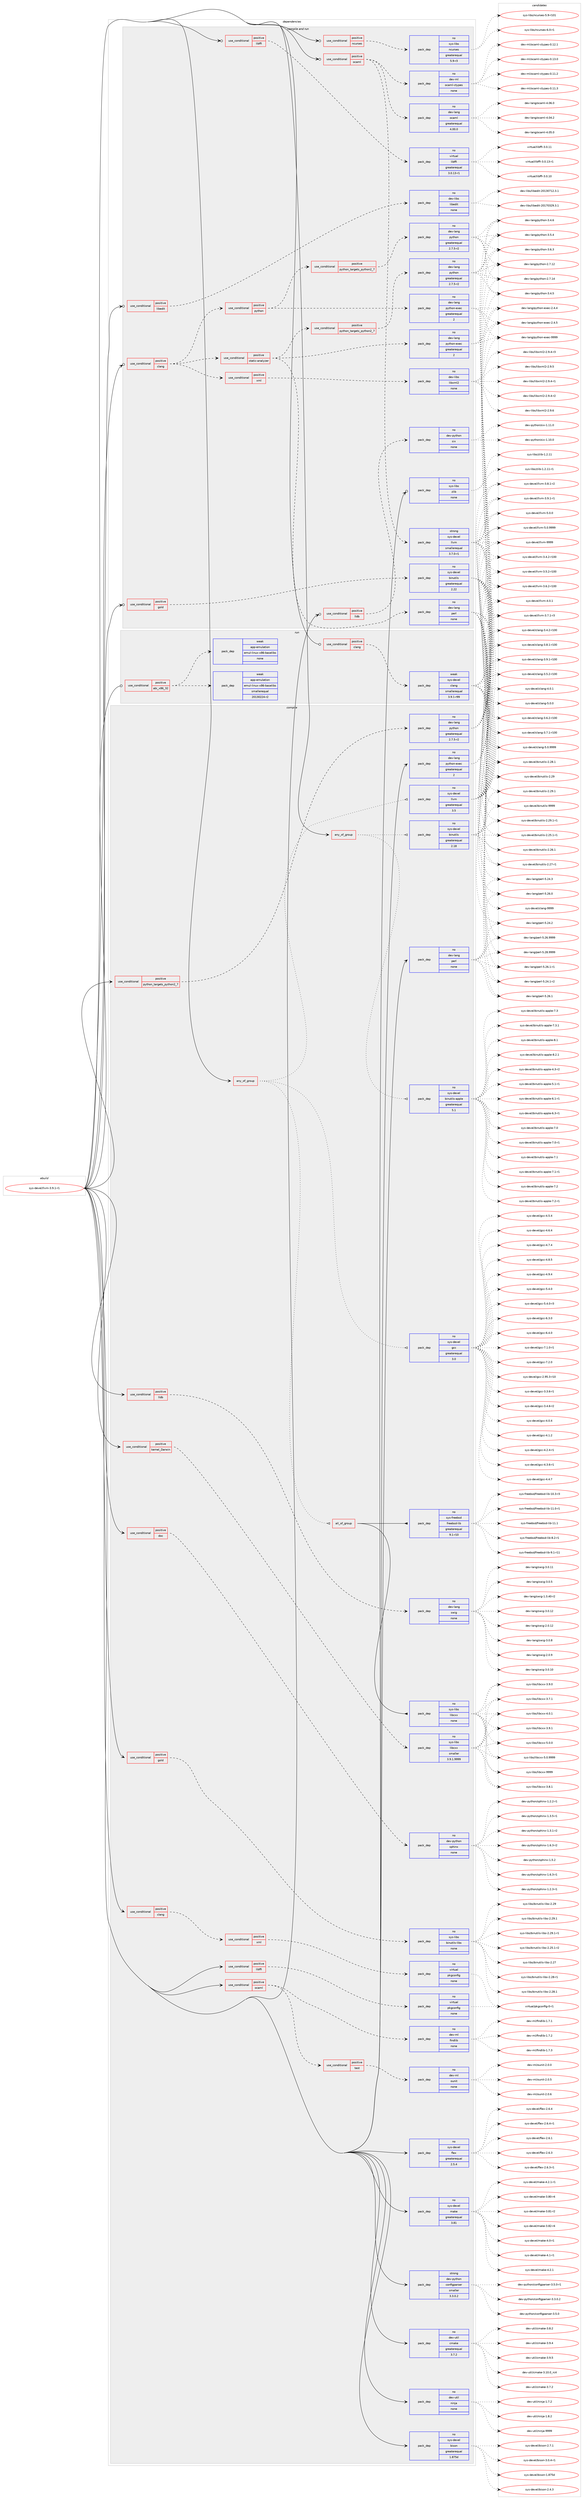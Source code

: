 digraph prolog {

# *************
# Graph options
# *************

newrank=true;
concentrate=true;
compound=true;
graph [rankdir=LR,fontname=Helvetica,fontsize=10,ranksep=1.5];#, ranksep=2.5, nodesep=0.2];
edge  [arrowhead=vee];
node  [fontname=Helvetica,fontsize=10];

# **********
# The ebuild
# **********

subgraph cluster_leftcol {
color=gray;
rank=same;
label=<<i>ebuild</i>>;
id [label="sys-devel/llvm-3.9.1-r1", color=red, width=4, href="../sys-devel/llvm-3.9.1-r1.svg"];
}

# ****************
# The dependencies
# ****************

subgraph cluster_midcol {
color=gray;
label=<<i>dependencies</i>>;
subgraph cluster_compile {
fillcolor="#eeeeee";
style=filled;
label=<<i>compile</i>>;
subgraph any8168 {
dependency485342 [label=<<TABLE BORDER="0" CELLBORDER="1" CELLSPACING="0" CELLPADDING="4"><TR><TD CELLPADDING="10">any_of_group</TD></TR></TABLE>>, shape=none, color=red];subgraph pack360587 {
dependency485343 [label=<<TABLE BORDER="0" CELLBORDER="1" CELLSPACING="0" CELLPADDING="4" WIDTH="220"><TR><TD ROWSPAN="6" CELLPADDING="30">pack_dep</TD></TR><TR><TD WIDTH="110">no</TD></TR><TR><TD>sys-devel</TD></TR><TR><TD>binutils</TD></TR><TR><TD>greaterequal</TD></TR><TR><TD>2.18</TD></TR></TABLE>>, shape=none, color=blue];
}
dependency485342:e -> dependency485343:w [weight=20,style="dotted",arrowhead="oinv"];
subgraph pack360588 {
dependency485344 [label=<<TABLE BORDER="0" CELLBORDER="1" CELLSPACING="0" CELLPADDING="4" WIDTH="220"><TR><TD ROWSPAN="6" CELLPADDING="30">pack_dep</TD></TR><TR><TD WIDTH="110">no</TD></TR><TR><TD>sys-devel</TD></TR><TR><TD>binutils-apple</TD></TR><TR><TD>greaterequal</TD></TR><TR><TD>5.1</TD></TR></TABLE>>, shape=none, color=blue];
}
dependency485342:e -> dependency485344:w [weight=20,style="dotted",arrowhead="oinv"];
}
id:e -> dependency485342:w [weight=20,style="solid",arrowhead="vee"];
subgraph any8169 {
dependency485345 [label=<<TABLE BORDER="0" CELLBORDER="1" CELLSPACING="0" CELLPADDING="4"><TR><TD CELLPADDING="10">any_of_group</TD></TR></TABLE>>, shape=none, color=red];subgraph pack360589 {
dependency485346 [label=<<TABLE BORDER="0" CELLBORDER="1" CELLSPACING="0" CELLPADDING="4" WIDTH="220"><TR><TD ROWSPAN="6" CELLPADDING="30">pack_dep</TD></TR><TR><TD WIDTH="110">no</TD></TR><TR><TD>sys-devel</TD></TR><TR><TD>gcc</TD></TR><TR><TD>greaterequal</TD></TR><TR><TD>3.0</TD></TR></TABLE>>, shape=none, color=blue];
}
dependency485345:e -> dependency485346:w [weight=20,style="dotted",arrowhead="oinv"];
subgraph pack360590 {
dependency485347 [label=<<TABLE BORDER="0" CELLBORDER="1" CELLSPACING="0" CELLPADDING="4" WIDTH="220"><TR><TD ROWSPAN="6" CELLPADDING="30">pack_dep</TD></TR><TR><TD WIDTH="110">no</TD></TR><TR><TD>sys-devel</TD></TR><TR><TD>llvm</TD></TR><TR><TD>greaterequal</TD></TR><TR><TD>3.5</TD></TR></TABLE>>, shape=none, color=blue];
}
dependency485345:e -> dependency485347:w [weight=20,style="dotted",arrowhead="oinv"];
subgraph all293 {
dependency485348 [label=<<TABLE BORDER="0" CELLBORDER="1" CELLSPACING="0" CELLPADDING="4"><TR><TD CELLPADDING="10">all_of_group</TD></TR></TABLE>>, shape=none, color=red];subgraph pack360591 {
dependency485349 [label=<<TABLE BORDER="0" CELLBORDER="1" CELLSPACING="0" CELLPADDING="4" WIDTH="220"><TR><TD ROWSPAN="6" CELLPADDING="30">pack_dep</TD></TR><TR><TD WIDTH="110">no</TD></TR><TR><TD>sys-freebsd</TD></TR><TR><TD>freebsd-lib</TD></TR><TR><TD>greaterequal</TD></TR><TR><TD>9.1-r10</TD></TR></TABLE>>, shape=none, color=blue];
}
dependency485348:e -> dependency485349:w [weight=20,style="solid",arrowhead="inv"];
subgraph pack360592 {
dependency485350 [label=<<TABLE BORDER="0" CELLBORDER="1" CELLSPACING="0" CELLPADDING="4" WIDTH="220"><TR><TD ROWSPAN="6" CELLPADDING="30">pack_dep</TD></TR><TR><TD WIDTH="110">no</TD></TR><TR><TD>sys-libs</TD></TR><TR><TD>libcxx</TD></TR><TR><TD>none</TD></TR><TR><TD></TD></TR></TABLE>>, shape=none, color=blue];
}
dependency485348:e -> dependency485350:w [weight=20,style="solid",arrowhead="inv"];
}
dependency485345:e -> dependency485348:w [weight=20,style="dotted",arrowhead="oinv"];
}
id:e -> dependency485345:w [weight=20,style="solid",arrowhead="vee"];
subgraph cond116297 {
dependency485351 [label=<<TABLE BORDER="0" CELLBORDER="1" CELLSPACING="0" CELLPADDING="4"><TR><TD ROWSPAN="3" CELLPADDING="10">use_conditional</TD></TR><TR><TD>positive</TD></TR><TR><TD>clang</TD></TR></TABLE>>, shape=none, color=red];
subgraph cond116298 {
dependency485352 [label=<<TABLE BORDER="0" CELLBORDER="1" CELLSPACING="0" CELLPADDING="4"><TR><TD ROWSPAN="3" CELLPADDING="10">use_conditional</TD></TR><TR><TD>positive</TD></TR><TR><TD>xml</TD></TR></TABLE>>, shape=none, color=red];
subgraph pack360593 {
dependency485353 [label=<<TABLE BORDER="0" CELLBORDER="1" CELLSPACING="0" CELLPADDING="4" WIDTH="220"><TR><TD ROWSPAN="6" CELLPADDING="30">pack_dep</TD></TR><TR><TD WIDTH="110">no</TD></TR><TR><TD>virtual</TD></TR><TR><TD>pkgconfig</TD></TR><TR><TD>none</TD></TR><TR><TD></TD></TR></TABLE>>, shape=none, color=blue];
}
dependency485352:e -> dependency485353:w [weight=20,style="dashed",arrowhead="vee"];
}
dependency485351:e -> dependency485352:w [weight=20,style="dashed",arrowhead="vee"];
}
id:e -> dependency485351:w [weight=20,style="solid",arrowhead="vee"];
subgraph cond116299 {
dependency485354 [label=<<TABLE BORDER="0" CELLBORDER="1" CELLSPACING="0" CELLPADDING="4"><TR><TD ROWSPAN="3" CELLPADDING="10">use_conditional</TD></TR><TR><TD>positive</TD></TR><TR><TD>doc</TD></TR></TABLE>>, shape=none, color=red];
subgraph pack360594 {
dependency485355 [label=<<TABLE BORDER="0" CELLBORDER="1" CELLSPACING="0" CELLPADDING="4" WIDTH="220"><TR><TD ROWSPAN="6" CELLPADDING="30">pack_dep</TD></TR><TR><TD WIDTH="110">no</TD></TR><TR><TD>dev-python</TD></TR><TR><TD>sphinx</TD></TR><TR><TD>none</TD></TR><TR><TD></TD></TR></TABLE>>, shape=none, color=blue];
}
dependency485354:e -> dependency485355:w [weight=20,style="dashed",arrowhead="vee"];
}
id:e -> dependency485354:w [weight=20,style="solid",arrowhead="vee"];
subgraph cond116300 {
dependency485356 [label=<<TABLE BORDER="0" CELLBORDER="1" CELLSPACING="0" CELLPADDING="4"><TR><TD ROWSPAN="3" CELLPADDING="10">use_conditional</TD></TR><TR><TD>positive</TD></TR><TR><TD>gold</TD></TR></TABLE>>, shape=none, color=red];
subgraph pack360595 {
dependency485357 [label=<<TABLE BORDER="0" CELLBORDER="1" CELLSPACING="0" CELLPADDING="4" WIDTH="220"><TR><TD ROWSPAN="6" CELLPADDING="30">pack_dep</TD></TR><TR><TD WIDTH="110">no</TD></TR><TR><TD>sys-libs</TD></TR><TR><TD>binutils-libs</TD></TR><TR><TD>none</TD></TR><TR><TD></TD></TR></TABLE>>, shape=none, color=blue];
}
dependency485356:e -> dependency485357:w [weight=20,style="dashed",arrowhead="vee"];
}
id:e -> dependency485356:w [weight=20,style="solid",arrowhead="vee"];
subgraph cond116301 {
dependency485358 [label=<<TABLE BORDER="0" CELLBORDER="1" CELLSPACING="0" CELLPADDING="4"><TR><TD ROWSPAN="3" CELLPADDING="10">use_conditional</TD></TR><TR><TD>positive</TD></TR><TR><TD>kernel_Darwin</TD></TR></TABLE>>, shape=none, color=red];
subgraph pack360596 {
dependency485359 [label=<<TABLE BORDER="0" CELLBORDER="1" CELLSPACING="0" CELLPADDING="4" WIDTH="220"><TR><TD ROWSPAN="6" CELLPADDING="30">pack_dep</TD></TR><TR><TD WIDTH="110">no</TD></TR><TR><TD>sys-libs</TD></TR><TR><TD>libcxx</TD></TR><TR><TD>smaller</TD></TR><TR><TD>3.9.1.9999</TD></TR></TABLE>>, shape=none, color=blue];
}
dependency485358:e -> dependency485359:w [weight=20,style="dashed",arrowhead="vee"];
}
id:e -> dependency485358:w [weight=20,style="solid",arrowhead="vee"];
subgraph cond116302 {
dependency485360 [label=<<TABLE BORDER="0" CELLBORDER="1" CELLSPACING="0" CELLPADDING="4"><TR><TD ROWSPAN="3" CELLPADDING="10">use_conditional</TD></TR><TR><TD>positive</TD></TR><TR><TD>libffi</TD></TR></TABLE>>, shape=none, color=red];
subgraph pack360597 {
dependency485361 [label=<<TABLE BORDER="0" CELLBORDER="1" CELLSPACING="0" CELLPADDING="4" WIDTH="220"><TR><TD ROWSPAN="6" CELLPADDING="30">pack_dep</TD></TR><TR><TD WIDTH="110">no</TD></TR><TR><TD>virtual</TD></TR><TR><TD>pkgconfig</TD></TR><TR><TD>none</TD></TR><TR><TD></TD></TR></TABLE>>, shape=none, color=blue];
}
dependency485360:e -> dependency485361:w [weight=20,style="dashed",arrowhead="vee"];
}
id:e -> dependency485360:w [weight=20,style="solid",arrowhead="vee"];
subgraph cond116303 {
dependency485362 [label=<<TABLE BORDER="0" CELLBORDER="1" CELLSPACING="0" CELLPADDING="4"><TR><TD ROWSPAN="3" CELLPADDING="10">use_conditional</TD></TR><TR><TD>positive</TD></TR><TR><TD>lldb</TD></TR></TABLE>>, shape=none, color=red];
subgraph pack360598 {
dependency485363 [label=<<TABLE BORDER="0" CELLBORDER="1" CELLSPACING="0" CELLPADDING="4" WIDTH="220"><TR><TD ROWSPAN="6" CELLPADDING="30">pack_dep</TD></TR><TR><TD WIDTH="110">no</TD></TR><TR><TD>dev-lang</TD></TR><TR><TD>swig</TD></TR><TR><TD>none</TD></TR><TR><TD></TD></TR></TABLE>>, shape=none, color=blue];
}
dependency485362:e -> dependency485363:w [weight=20,style="dashed",arrowhead="vee"];
}
id:e -> dependency485362:w [weight=20,style="solid",arrowhead="vee"];
subgraph cond116304 {
dependency485364 [label=<<TABLE BORDER="0" CELLBORDER="1" CELLSPACING="0" CELLPADDING="4"><TR><TD ROWSPAN="3" CELLPADDING="10">use_conditional</TD></TR><TR><TD>positive</TD></TR><TR><TD>ocaml</TD></TR></TABLE>>, shape=none, color=red];
subgraph pack360599 {
dependency485365 [label=<<TABLE BORDER="0" CELLBORDER="1" CELLSPACING="0" CELLPADDING="4" WIDTH="220"><TR><TD ROWSPAN="6" CELLPADDING="30">pack_dep</TD></TR><TR><TD WIDTH="110">no</TD></TR><TR><TD>dev-ml</TD></TR><TR><TD>findlib</TD></TR><TR><TD>none</TD></TR><TR><TD></TD></TR></TABLE>>, shape=none, color=blue];
}
dependency485364:e -> dependency485365:w [weight=20,style="dashed",arrowhead="vee"];
subgraph cond116305 {
dependency485366 [label=<<TABLE BORDER="0" CELLBORDER="1" CELLSPACING="0" CELLPADDING="4"><TR><TD ROWSPAN="3" CELLPADDING="10">use_conditional</TD></TR><TR><TD>positive</TD></TR><TR><TD>test</TD></TR></TABLE>>, shape=none, color=red];
subgraph pack360600 {
dependency485367 [label=<<TABLE BORDER="0" CELLBORDER="1" CELLSPACING="0" CELLPADDING="4" WIDTH="220"><TR><TD ROWSPAN="6" CELLPADDING="30">pack_dep</TD></TR><TR><TD WIDTH="110">no</TD></TR><TR><TD>dev-ml</TD></TR><TR><TD>ounit</TD></TR><TR><TD>none</TD></TR><TR><TD></TD></TR></TABLE>>, shape=none, color=blue];
}
dependency485366:e -> dependency485367:w [weight=20,style="dashed",arrowhead="vee"];
}
dependency485364:e -> dependency485366:w [weight=20,style="dashed",arrowhead="vee"];
}
id:e -> dependency485364:w [weight=20,style="solid",arrowhead="vee"];
subgraph cond116306 {
dependency485368 [label=<<TABLE BORDER="0" CELLBORDER="1" CELLSPACING="0" CELLPADDING="4"><TR><TD ROWSPAN="3" CELLPADDING="10">use_conditional</TD></TR><TR><TD>positive</TD></TR><TR><TD>python_targets_python2_7</TD></TR></TABLE>>, shape=none, color=red];
subgraph pack360601 {
dependency485369 [label=<<TABLE BORDER="0" CELLBORDER="1" CELLSPACING="0" CELLPADDING="4" WIDTH="220"><TR><TD ROWSPAN="6" CELLPADDING="30">pack_dep</TD></TR><TR><TD WIDTH="110">no</TD></TR><TR><TD>dev-lang</TD></TR><TR><TD>python</TD></TR><TR><TD>greaterequal</TD></TR><TR><TD>2.7.5-r2</TD></TR></TABLE>>, shape=none, color=blue];
}
dependency485368:e -> dependency485369:w [weight=20,style="dashed",arrowhead="vee"];
}
id:e -> dependency485368:w [weight=20,style="solid",arrowhead="vee"];
subgraph pack360602 {
dependency485370 [label=<<TABLE BORDER="0" CELLBORDER="1" CELLSPACING="0" CELLPADDING="4" WIDTH="220"><TR><TD ROWSPAN="6" CELLPADDING="30">pack_dep</TD></TR><TR><TD WIDTH="110">no</TD></TR><TR><TD>dev-lang</TD></TR><TR><TD>perl</TD></TR><TR><TD>none</TD></TR><TR><TD></TD></TR></TABLE>>, shape=none, color=blue];
}
id:e -> dependency485370:w [weight=20,style="solid",arrowhead="vee"];
subgraph pack360603 {
dependency485371 [label=<<TABLE BORDER="0" CELLBORDER="1" CELLSPACING="0" CELLPADDING="4" WIDTH="220"><TR><TD ROWSPAN="6" CELLPADDING="30">pack_dep</TD></TR><TR><TD WIDTH="110">no</TD></TR><TR><TD>dev-lang</TD></TR><TR><TD>python-exec</TD></TR><TR><TD>greaterequal</TD></TR><TR><TD>2</TD></TR></TABLE>>, shape=none, color=blue];
}
id:e -> dependency485371:w [weight=20,style="solid",arrowhead="vee"];
subgraph pack360604 {
dependency485372 [label=<<TABLE BORDER="0" CELLBORDER="1" CELLSPACING="0" CELLPADDING="4" WIDTH="220"><TR><TD ROWSPAN="6" CELLPADDING="30">pack_dep</TD></TR><TR><TD WIDTH="110">no</TD></TR><TR><TD>dev-util</TD></TR><TR><TD>cmake</TD></TR><TR><TD>greaterequal</TD></TR><TR><TD>3.7.2</TD></TR></TABLE>>, shape=none, color=blue];
}
id:e -> dependency485372:w [weight=20,style="solid",arrowhead="vee"];
subgraph pack360605 {
dependency485373 [label=<<TABLE BORDER="0" CELLBORDER="1" CELLSPACING="0" CELLPADDING="4" WIDTH="220"><TR><TD ROWSPAN="6" CELLPADDING="30">pack_dep</TD></TR><TR><TD WIDTH="110">no</TD></TR><TR><TD>dev-util</TD></TR><TR><TD>ninja</TD></TR><TR><TD>none</TD></TR><TR><TD></TD></TR></TABLE>>, shape=none, color=blue];
}
id:e -> dependency485373:w [weight=20,style="solid",arrowhead="vee"];
subgraph pack360606 {
dependency485374 [label=<<TABLE BORDER="0" CELLBORDER="1" CELLSPACING="0" CELLPADDING="4" WIDTH="220"><TR><TD ROWSPAN="6" CELLPADDING="30">pack_dep</TD></TR><TR><TD WIDTH="110">no</TD></TR><TR><TD>sys-devel</TD></TR><TR><TD>bison</TD></TR><TR><TD>greaterequal</TD></TR><TR><TD>1.875d</TD></TR></TABLE>>, shape=none, color=blue];
}
id:e -> dependency485374:w [weight=20,style="solid",arrowhead="vee"];
subgraph pack360607 {
dependency485375 [label=<<TABLE BORDER="0" CELLBORDER="1" CELLSPACING="0" CELLPADDING="4" WIDTH="220"><TR><TD ROWSPAN="6" CELLPADDING="30">pack_dep</TD></TR><TR><TD WIDTH="110">no</TD></TR><TR><TD>sys-devel</TD></TR><TR><TD>flex</TD></TR><TR><TD>greaterequal</TD></TR><TR><TD>2.5.4</TD></TR></TABLE>>, shape=none, color=blue];
}
id:e -> dependency485375:w [weight=20,style="solid",arrowhead="vee"];
subgraph pack360608 {
dependency485376 [label=<<TABLE BORDER="0" CELLBORDER="1" CELLSPACING="0" CELLPADDING="4" WIDTH="220"><TR><TD ROWSPAN="6" CELLPADDING="30">pack_dep</TD></TR><TR><TD WIDTH="110">no</TD></TR><TR><TD>sys-devel</TD></TR><TR><TD>make</TD></TR><TR><TD>greaterequal</TD></TR><TR><TD>3.81</TD></TR></TABLE>>, shape=none, color=blue];
}
id:e -> dependency485376:w [weight=20,style="solid",arrowhead="vee"];
subgraph pack360609 {
dependency485377 [label=<<TABLE BORDER="0" CELLBORDER="1" CELLSPACING="0" CELLPADDING="4" WIDTH="220"><TR><TD ROWSPAN="6" CELLPADDING="30">pack_dep</TD></TR><TR><TD WIDTH="110">strong</TD></TR><TR><TD>dev-python</TD></TR><TR><TD>configparser</TD></TR><TR><TD>smaller</TD></TR><TR><TD>3.3.0.2</TD></TR></TABLE>>, shape=none, color=blue];
}
id:e -> dependency485377:w [weight=20,style="solid",arrowhead="vee"];
}
subgraph cluster_compileandrun {
fillcolor="#eeeeee";
style=filled;
label=<<i>compile and run</i>>;
subgraph cond116307 {
dependency485378 [label=<<TABLE BORDER="0" CELLBORDER="1" CELLSPACING="0" CELLPADDING="4"><TR><TD ROWSPAN="3" CELLPADDING="10">use_conditional</TD></TR><TR><TD>positive</TD></TR><TR><TD>clang</TD></TR></TABLE>>, shape=none, color=red];
subgraph cond116308 {
dependency485379 [label=<<TABLE BORDER="0" CELLBORDER="1" CELLSPACING="0" CELLPADDING="4"><TR><TD ROWSPAN="3" CELLPADDING="10">use_conditional</TD></TR><TR><TD>positive</TD></TR><TR><TD>python</TD></TR></TABLE>>, shape=none, color=red];
subgraph cond116309 {
dependency485380 [label=<<TABLE BORDER="0" CELLBORDER="1" CELLSPACING="0" CELLPADDING="4"><TR><TD ROWSPAN="3" CELLPADDING="10">use_conditional</TD></TR><TR><TD>positive</TD></TR><TR><TD>python_targets_python2_7</TD></TR></TABLE>>, shape=none, color=red];
subgraph pack360610 {
dependency485381 [label=<<TABLE BORDER="0" CELLBORDER="1" CELLSPACING="0" CELLPADDING="4" WIDTH="220"><TR><TD ROWSPAN="6" CELLPADDING="30">pack_dep</TD></TR><TR><TD WIDTH="110">no</TD></TR><TR><TD>dev-lang</TD></TR><TR><TD>python</TD></TR><TR><TD>greaterequal</TD></TR><TR><TD>2.7.5-r2</TD></TR></TABLE>>, shape=none, color=blue];
}
dependency485380:e -> dependency485381:w [weight=20,style="dashed",arrowhead="vee"];
}
dependency485379:e -> dependency485380:w [weight=20,style="dashed",arrowhead="vee"];
subgraph pack360611 {
dependency485382 [label=<<TABLE BORDER="0" CELLBORDER="1" CELLSPACING="0" CELLPADDING="4" WIDTH="220"><TR><TD ROWSPAN="6" CELLPADDING="30">pack_dep</TD></TR><TR><TD WIDTH="110">no</TD></TR><TR><TD>dev-lang</TD></TR><TR><TD>python-exec</TD></TR><TR><TD>greaterequal</TD></TR><TR><TD>2</TD></TR></TABLE>>, shape=none, color=blue];
}
dependency485379:e -> dependency485382:w [weight=20,style="dashed",arrowhead="vee"];
}
dependency485378:e -> dependency485379:w [weight=20,style="dashed",arrowhead="vee"];
subgraph cond116310 {
dependency485383 [label=<<TABLE BORDER="0" CELLBORDER="1" CELLSPACING="0" CELLPADDING="4"><TR><TD ROWSPAN="3" CELLPADDING="10">use_conditional</TD></TR><TR><TD>positive</TD></TR><TR><TD>static-analyzer</TD></TR></TABLE>>, shape=none, color=red];
subgraph pack360612 {
dependency485384 [label=<<TABLE BORDER="0" CELLBORDER="1" CELLSPACING="0" CELLPADDING="4" WIDTH="220"><TR><TD ROWSPAN="6" CELLPADDING="30">pack_dep</TD></TR><TR><TD WIDTH="110">no</TD></TR><TR><TD>dev-lang</TD></TR><TR><TD>perl</TD></TR><TR><TD>none</TD></TR><TR><TD></TD></TR></TABLE>>, shape=none, color=blue];
}
dependency485383:e -> dependency485384:w [weight=20,style="dashed",arrowhead="vee"];
subgraph cond116311 {
dependency485385 [label=<<TABLE BORDER="0" CELLBORDER="1" CELLSPACING="0" CELLPADDING="4"><TR><TD ROWSPAN="3" CELLPADDING="10">use_conditional</TD></TR><TR><TD>positive</TD></TR><TR><TD>python_targets_python2_7</TD></TR></TABLE>>, shape=none, color=red];
subgraph pack360613 {
dependency485386 [label=<<TABLE BORDER="0" CELLBORDER="1" CELLSPACING="0" CELLPADDING="4" WIDTH="220"><TR><TD ROWSPAN="6" CELLPADDING="30">pack_dep</TD></TR><TR><TD WIDTH="110">no</TD></TR><TR><TD>dev-lang</TD></TR><TR><TD>python</TD></TR><TR><TD>greaterequal</TD></TR><TR><TD>2.7.5-r2</TD></TR></TABLE>>, shape=none, color=blue];
}
dependency485385:e -> dependency485386:w [weight=20,style="dashed",arrowhead="vee"];
}
dependency485383:e -> dependency485385:w [weight=20,style="dashed",arrowhead="vee"];
subgraph pack360614 {
dependency485387 [label=<<TABLE BORDER="0" CELLBORDER="1" CELLSPACING="0" CELLPADDING="4" WIDTH="220"><TR><TD ROWSPAN="6" CELLPADDING="30">pack_dep</TD></TR><TR><TD WIDTH="110">no</TD></TR><TR><TD>dev-lang</TD></TR><TR><TD>python-exec</TD></TR><TR><TD>greaterequal</TD></TR><TR><TD>2</TD></TR></TABLE>>, shape=none, color=blue];
}
dependency485383:e -> dependency485387:w [weight=20,style="dashed",arrowhead="vee"];
}
dependency485378:e -> dependency485383:w [weight=20,style="dashed",arrowhead="vee"];
subgraph cond116312 {
dependency485388 [label=<<TABLE BORDER="0" CELLBORDER="1" CELLSPACING="0" CELLPADDING="4"><TR><TD ROWSPAN="3" CELLPADDING="10">use_conditional</TD></TR><TR><TD>positive</TD></TR><TR><TD>xml</TD></TR></TABLE>>, shape=none, color=red];
subgraph pack360615 {
dependency485389 [label=<<TABLE BORDER="0" CELLBORDER="1" CELLSPACING="0" CELLPADDING="4" WIDTH="220"><TR><TD ROWSPAN="6" CELLPADDING="30">pack_dep</TD></TR><TR><TD WIDTH="110">no</TD></TR><TR><TD>dev-libs</TD></TR><TR><TD>libxml2</TD></TR><TR><TD>none</TD></TR><TR><TD></TD></TR></TABLE>>, shape=none, color=blue];
}
dependency485388:e -> dependency485389:w [weight=20,style="dashed",arrowhead="vee"];
}
dependency485378:e -> dependency485388:w [weight=20,style="dashed",arrowhead="vee"];
}
id:e -> dependency485378:w [weight=20,style="solid",arrowhead="odotvee"];
subgraph cond116313 {
dependency485390 [label=<<TABLE BORDER="0" CELLBORDER="1" CELLSPACING="0" CELLPADDING="4"><TR><TD ROWSPAN="3" CELLPADDING="10">use_conditional</TD></TR><TR><TD>positive</TD></TR><TR><TD>gold</TD></TR></TABLE>>, shape=none, color=red];
subgraph pack360616 {
dependency485391 [label=<<TABLE BORDER="0" CELLBORDER="1" CELLSPACING="0" CELLPADDING="4" WIDTH="220"><TR><TD ROWSPAN="6" CELLPADDING="30">pack_dep</TD></TR><TR><TD WIDTH="110">no</TD></TR><TR><TD>sys-devel</TD></TR><TR><TD>binutils</TD></TR><TR><TD>greaterequal</TD></TR><TR><TD>2.22</TD></TR></TABLE>>, shape=none, color=blue];
}
dependency485390:e -> dependency485391:w [weight=20,style="dashed",arrowhead="vee"];
}
id:e -> dependency485390:w [weight=20,style="solid",arrowhead="odotvee"];
subgraph cond116314 {
dependency485392 [label=<<TABLE BORDER="0" CELLBORDER="1" CELLSPACING="0" CELLPADDING="4"><TR><TD ROWSPAN="3" CELLPADDING="10">use_conditional</TD></TR><TR><TD>positive</TD></TR><TR><TD>libedit</TD></TR></TABLE>>, shape=none, color=red];
subgraph pack360617 {
dependency485393 [label=<<TABLE BORDER="0" CELLBORDER="1" CELLSPACING="0" CELLPADDING="4" WIDTH="220"><TR><TD ROWSPAN="6" CELLPADDING="30">pack_dep</TD></TR><TR><TD WIDTH="110">no</TD></TR><TR><TD>dev-libs</TD></TR><TR><TD>libedit</TD></TR><TR><TD>none</TD></TR><TR><TD></TD></TR></TABLE>>, shape=none, color=blue];
}
dependency485392:e -> dependency485393:w [weight=20,style="dashed",arrowhead="vee"];
}
id:e -> dependency485392:w [weight=20,style="solid",arrowhead="odotvee"];
subgraph cond116315 {
dependency485394 [label=<<TABLE BORDER="0" CELLBORDER="1" CELLSPACING="0" CELLPADDING="4"><TR><TD ROWSPAN="3" CELLPADDING="10">use_conditional</TD></TR><TR><TD>positive</TD></TR><TR><TD>libffi</TD></TR></TABLE>>, shape=none, color=red];
subgraph pack360618 {
dependency485395 [label=<<TABLE BORDER="0" CELLBORDER="1" CELLSPACING="0" CELLPADDING="4" WIDTH="220"><TR><TD ROWSPAN="6" CELLPADDING="30">pack_dep</TD></TR><TR><TD WIDTH="110">no</TD></TR><TR><TD>virtual</TD></TR><TR><TD>libffi</TD></TR><TR><TD>greaterequal</TD></TR><TR><TD>3.0.13-r1</TD></TR></TABLE>>, shape=none, color=blue];
}
dependency485394:e -> dependency485395:w [weight=20,style="dashed",arrowhead="vee"];
}
id:e -> dependency485394:w [weight=20,style="solid",arrowhead="odotvee"];
subgraph cond116316 {
dependency485396 [label=<<TABLE BORDER="0" CELLBORDER="1" CELLSPACING="0" CELLPADDING="4"><TR><TD ROWSPAN="3" CELLPADDING="10">use_conditional</TD></TR><TR><TD>positive</TD></TR><TR><TD>lldb</TD></TR></TABLE>>, shape=none, color=red];
subgraph pack360619 {
dependency485397 [label=<<TABLE BORDER="0" CELLBORDER="1" CELLSPACING="0" CELLPADDING="4" WIDTH="220"><TR><TD ROWSPAN="6" CELLPADDING="30">pack_dep</TD></TR><TR><TD WIDTH="110">no</TD></TR><TR><TD>dev-python</TD></TR><TR><TD>six</TD></TR><TR><TD>none</TD></TR><TR><TD></TD></TR></TABLE>>, shape=none, color=blue];
}
dependency485396:e -> dependency485397:w [weight=20,style="dashed",arrowhead="vee"];
}
id:e -> dependency485396:w [weight=20,style="solid",arrowhead="odotvee"];
subgraph cond116317 {
dependency485398 [label=<<TABLE BORDER="0" CELLBORDER="1" CELLSPACING="0" CELLPADDING="4"><TR><TD ROWSPAN="3" CELLPADDING="10">use_conditional</TD></TR><TR><TD>positive</TD></TR><TR><TD>ncurses</TD></TR></TABLE>>, shape=none, color=red];
subgraph pack360620 {
dependency485399 [label=<<TABLE BORDER="0" CELLBORDER="1" CELLSPACING="0" CELLPADDING="4" WIDTH="220"><TR><TD ROWSPAN="6" CELLPADDING="30">pack_dep</TD></TR><TR><TD WIDTH="110">no</TD></TR><TR><TD>sys-libs</TD></TR><TR><TD>ncurses</TD></TR><TR><TD>greaterequal</TD></TR><TR><TD>5.9-r3</TD></TR></TABLE>>, shape=none, color=blue];
}
dependency485398:e -> dependency485399:w [weight=20,style="dashed",arrowhead="vee"];
}
id:e -> dependency485398:w [weight=20,style="solid",arrowhead="odotvee"];
subgraph cond116318 {
dependency485400 [label=<<TABLE BORDER="0" CELLBORDER="1" CELLSPACING="0" CELLPADDING="4"><TR><TD ROWSPAN="3" CELLPADDING="10">use_conditional</TD></TR><TR><TD>positive</TD></TR><TR><TD>ocaml</TD></TR></TABLE>>, shape=none, color=red];
subgraph pack360621 {
dependency485401 [label=<<TABLE BORDER="0" CELLBORDER="1" CELLSPACING="0" CELLPADDING="4" WIDTH="220"><TR><TD ROWSPAN="6" CELLPADDING="30">pack_dep</TD></TR><TR><TD WIDTH="110">no</TD></TR><TR><TD>dev-lang</TD></TR><TR><TD>ocaml</TD></TR><TR><TD>greaterequal</TD></TR><TR><TD>4.00.0</TD></TR></TABLE>>, shape=none, color=blue];
}
dependency485400:e -> dependency485401:w [weight=20,style="dashed",arrowhead="vee"];
subgraph pack360622 {
dependency485402 [label=<<TABLE BORDER="0" CELLBORDER="1" CELLSPACING="0" CELLPADDING="4" WIDTH="220"><TR><TD ROWSPAN="6" CELLPADDING="30">pack_dep</TD></TR><TR><TD WIDTH="110">no</TD></TR><TR><TD>dev-ml</TD></TR><TR><TD>ocaml-ctypes</TD></TR><TR><TD>none</TD></TR><TR><TD></TD></TR></TABLE>>, shape=none, color=blue];
}
dependency485400:e -> dependency485402:w [weight=20,style="dashed",arrowhead="vee"];
subgraph pack360623 {
dependency485403 [label=<<TABLE BORDER="0" CELLBORDER="1" CELLSPACING="0" CELLPADDING="4" WIDTH="220"><TR><TD ROWSPAN="6" CELLPADDING="30">pack_dep</TD></TR><TR><TD WIDTH="110">strong</TD></TR><TR><TD>sys-devel</TD></TR><TR><TD>llvm</TD></TR><TR><TD>smallerequal</TD></TR><TR><TD>3.7.0-r1</TD></TR></TABLE>>, shape=none, color=blue];
}
dependency485400:e -> dependency485403:w [weight=20,style="dashed",arrowhead="vee"];
}
id:e -> dependency485400:w [weight=20,style="solid",arrowhead="odotvee"];
subgraph pack360624 {
dependency485404 [label=<<TABLE BORDER="0" CELLBORDER="1" CELLSPACING="0" CELLPADDING="4" WIDTH="220"><TR><TD ROWSPAN="6" CELLPADDING="30">pack_dep</TD></TR><TR><TD WIDTH="110">no</TD></TR><TR><TD>sys-libs</TD></TR><TR><TD>zlib</TD></TR><TR><TD>none</TD></TR><TR><TD></TD></TR></TABLE>>, shape=none, color=blue];
}
id:e -> dependency485404:w [weight=20,style="solid",arrowhead="odotvee"];
}
subgraph cluster_run {
fillcolor="#eeeeee";
style=filled;
label=<<i>run</i>>;
subgraph cond116319 {
dependency485405 [label=<<TABLE BORDER="0" CELLBORDER="1" CELLSPACING="0" CELLPADDING="4"><TR><TD ROWSPAN="3" CELLPADDING="10">use_conditional</TD></TR><TR><TD>positive</TD></TR><TR><TD>abi_x86_32</TD></TR></TABLE>>, shape=none, color=red];
subgraph pack360625 {
dependency485406 [label=<<TABLE BORDER="0" CELLBORDER="1" CELLSPACING="0" CELLPADDING="4" WIDTH="220"><TR><TD ROWSPAN="6" CELLPADDING="30">pack_dep</TD></TR><TR><TD WIDTH="110">weak</TD></TR><TR><TD>app-emulation</TD></TR><TR><TD>emul-linux-x86-baselibs</TD></TR><TR><TD>smallerequal</TD></TR><TR><TD>20130224-r2</TD></TR></TABLE>>, shape=none, color=blue];
}
dependency485405:e -> dependency485406:w [weight=20,style="dashed",arrowhead="vee"];
subgraph pack360626 {
dependency485407 [label=<<TABLE BORDER="0" CELLBORDER="1" CELLSPACING="0" CELLPADDING="4" WIDTH="220"><TR><TD ROWSPAN="6" CELLPADDING="30">pack_dep</TD></TR><TR><TD WIDTH="110">weak</TD></TR><TR><TD>app-emulation</TD></TR><TR><TD>emul-linux-x86-baselibs</TD></TR><TR><TD>none</TD></TR><TR><TD></TD></TR></TABLE>>, shape=none, color=blue];
}
dependency485405:e -> dependency485407:w [weight=20,style="dashed",arrowhead="vee"];
}
id:e -> dependency485405:w [weight=20,style="solid",arrowhead="odot"];
subgraph cond116320 {
dependency485408 [label=<<TABLE BORDER="0" CELLBORDER="1" CELLSPACING="0" CELLPADDING="4"><TR><TD ROWSPAN="3" CELLPADDING="10">use_conditional</TD></TR><TR><TD>positive</TD></TR><TR><TD>clang</TD></TR></TABLE>>, shape=none, color=red];
subgraph pack360627 {
dependency485409 [label=<<TABLE BORDER="0" CELLBORDER="1" CELLSPACING="0" CELLPADDING="4" WIDTH="220"><TR><TD ROWSPAN="6" CELLPADDING="30">pack_dep</TD></TR><TR><TD WIDTH="110">weak</TD></TR><TR><TD>sys-devel</TD></TR><TR><TD>clang</TD></TR><TR><TD>smallerequal</TD></TR><TR><TD>3.9.1-r99</TD></TR></TABLE>>, shape=none, color=blue];
}
dependency485408:e -> dependency485409:w [weight=20,style="dashed",arrowhead="vee"];
}
id:e -> dependency485408:w [weight=20,style="solid",arrowhead="odot"];
}
}

# **************
# The candidates
# **************

subgraph cluster_choices {
rank=same;
color=gray;
label=<<i>candidates</i>>;

subgraph choice360587 {
color=black;
nodesep=1;
choice115121115451001011181011084798105110117116105108115455046505346494511449 [label="sys-devel/binutils-2.25.1-r1", color=red, width=4,href="../sys-devel/binutils-2.25.1-r1.svg"];
choice11512111545100101118101108479810511011711610510811545504650544649 [label="sys-devel/binutils-2.26.1", color=red, width=4,href="../sys-devel/binutils-2.26.1.svg"];
choice11512111545100101118101108479810511011711610510811545504650554511449 [label="sys-devel/binutils-2.27-r1", color=red, width=4,href="../sys-devel/binutils-2.27-r1.svg"];
choice11512111545100101118101108479810511011711610510811545504650564649 [label="sys-devel/binutils-2.28.1", color=red, width=4,href="../sys-devel/binutils-2.28.1.svg"];
choice1151211154510010111810110847981051101171161051081154550465057 [label="sys-devel/binutils-2.29", color=red, width=4,href="../sys-devel/binutils-2.29.svg"];
choice11512111545100101118101108479810511011711610510811545504650574649 [label="sys-devel/binutils-2.29.1", color=red, width=4,href="../sys-devel/binutils-2.29.1.svg"];
choice115121115451001011181011084798105110117116105108115455046505746494511449 [label="sys-devel/binutils-2.29.1-r1", color=red, width=4,href="../sys-devel/binutils-2.29.1-r1.svg"];
choice1151211154510010111810110847981051101171161051081154557575757 [label="sys-devel/binutils-9999", color=red, width=4,href="../sys-devel/binutils-9999.svg"];
dependency485343:e -> choice115121115451001011181011084798105110117116105108115455046505346494511449:w [style=dotted,weight="100"];
dependency485343:e -> choice11512111545100101118101108479810511011711610510811545504650544649:w [style=dotted,weight="100"];
dependency485343:e -> choice11512111545100101118101108479810511011711610510811545504650554511449:w [style=dotted,weight="100"];
dependency485343:e -> choice11512111545100101118101108479810511011711610510811545504650564649:w [style=dotted,weight="100"];
dependency485343:e -> choice1151211154510010111810110847981051101171161051081154550465057:w [style=dotted,weight="100"];
dependency485343:e -> choice11512111545100101118101108479810511011711610510811545504650574649:w [style=dotted,weight="100"];
dependency485343:e -> choice115121115451001011181011084798105110117116105108115455046505746494511449:w [style=dotted,weight="100"];
dependency485343:e -> choice1151211154510010111810110847981051101171161051081154557575757:w [style=dotted,weight="100"];
}
subgraph choice360588 {
color=black;
nodesep=1;
choice1151211154510010111810110847981051101171161051081154597112112108101455246514511450 [label="sys-devel/binutils-apple-4.3-r2", color=red, width=4,href="../sys-devel/binutils-apple-4.3-r2.svg"];
choice1151211154510010111810110847981051101171161051081154597112112108101455346494511449 [label="sys-devel/binutils-apple-5.1-r1", color=red, width=4,href="../sys-devel/binutils-apple-5.1-r1.svg"];
choice1151211154510010111810110847981051101171161051081154597112112108101455446494511449 [label="sys-devel/binutils-apple-6.1-r1", color=red, width=4,href="../sys-devel/binutils-apple-6.1-r1.svg"];
choice1151211154510010111810110847981051101171161051081154597112112108101455446514511449 [label="sys-devel/binutils-apple-6.3-r1", color=red, width=4,href="../sys-devel/binutils-apple-6.3-r1.svg"];
choice115121115451001011181011084798105110117116105108115459711211210810145554648 [label="sys-devel/binutils-apple-7.0", color=red, width=4,href="../sys-devel/binutils-apple-7.0.svg"];
choice1151211154510010111810110847981051101171161051081154597112112108101455546484511449 [label="sys-devel/binutils-apple-7.0-r1", color=red, width=4,href="../sys-devel/binutils-apple-7.0-r1.svg"];
choice115121115451001011181011084798105110117116105108115459711211210810145554649 [label="sys-devel/binutils-apple-7.1", color=red, width=4,href="../sys-devel/binutils-apple-7.1.svg"];
choice1151211154510010111810110847981051101171161051081154597112112108101455546494511449 [label="sys-devel/binutils-apple-7.1-r1", color=red, width=4,href="../sys-devel/binutils-apple-7.1-r1.svg"];
choice115121115451001011181011084798105110117116105108115459711211210810145554650 [label="sys-devel/binutils-apple-7.2", color=red, width=4,href="../sys-devel/binutils-apple-7.2.svg"];
choice1151211154510010111810110847981051101171161051081154597112112108101455546504511449 [label="sys-devel/binutils-apple-7.2-r1", color=red, width=4,href="../sys-devel/binutils-apple-7.2-r1.svg"];
choice115121115451001011181011084798105110117116105108115459711211210810145554651 [label="sys-devel/binutils-apple-7.3", color=red, width=4,href="../sys-devel/binutils-apple-7.3.svg"];
choice1151211154510010111810110847981051101171161051081154597112112108101455546514649 [label="sys-devel/binutils-apple-7.3.1", color=red, width=4,href="../sys-devel/binutils-apple-7.3.1.svg"];
choice115121115451001011181011084798105110117116105108115459711211210810145564649 [label="sys-devel/binutils-apple-8.1", color=red, width=4,href="../sys-devel/binutils-apple-8.1.svg"];
choice1151211154510010111810110847981051101171161051081154597112112108101455646504649 [label="sys-devel/binutils-apple-8.2.1", color=red, width=4,href="../sys-devel/binutils-apple-8.2.1.svg"];
dependency485344:e -> choice1151211154510010111810110847981051101171161051081154597112112108101455246514511450:w [style=dotted,weight="100"];
dependency485344:e -> choice1151211154510010111810110847981051101171161051081154597112112108101455346494511449:w [style=dotted,weight="100"];
dependency485344:e -> choice1151211154510010111810110847981051101171161051081154597112112108101455446494511449:w [style=dotted,weight="100"];
dependency485344:e -> choice1151211154510010111810110847981051101171161051081154597112112108101455446514511449:w [style=dotted,weight="100"];
dependency485344:e -> choice115121115451001011181011084798105110117116105108115459711211210810145554648:w [style=dotted,weight="100"];
dependency485344:e -> choice1151211154510010111810110847981051101171161051081154597112112108101455546484511449:w [style=dotted,weight="100"];
dependency485344:e -> choice115121115451001011181011084798105110117116105108115459711211210810145554649:w [style=dotted,weight="100"];
dependency485344:e -> choice1151211154510010111810110847981051101171161051081154597112112108101455546494511449:w [style=dotted,weight="100"];
dependency485344:e -> choice115121115451001011181011084798105110117116105108115459711211210810145554650:w [style=dotted,weight="100"];
dependency485344:e -> choice1151211154510010111810110847981051101171161051081154597112112108101455546504511449:w [style=dotted,weight="100"];
dependency485344:e -> choice115121115451001011181011084798105110117116105108115459711211210810145554651:w [style=dotted,weight="100"];
dependency485344:e -> choice1151211154510010111810110847981051101171161051081154597112112108101455546514649:w [style=dotted,weight="100"];
dependency485344:e -> choice115121115451001011181011084798105110117116105108115459711211210810145564649:w [style=dotted,weight="100"];
dependency485344:e -> choice1151211154510010111810110847981051101171161051081154597112112108101455646504649:w [style=dotted,weight="100"];
}
subgraph choice360589 {
color=black;
nodesep=1;
choice1151211154510010111810110847103999945504657534651451144948 [label="sys-devel/gcc-2.95.3-r10", color=red, width=4,href="../sys-devel/gcc-2.95.3-r10.svg"];
choice115121115451001011181011084710399994551465146544511449 [label="sys-devel/gcc-3.3.6-r1", color=red, width=4,href="../sys-devel/gcc-3.3.6-r1.svg"];
choice115121115451001011181011084710399994551465246544511450 [label="sys-devel/gcc-3.4.6-r2", color=red, width=4,href="../sys-devel/gcc-3.4.6-r2.svg"];
choice11512111545100101118101108471039999455246484652 [label="sys-devel/gcc-4.0.4", color=red, width=4,href="../sys-devel/gcc-4.0.4.svg"];
choice11512111545100101118101108471039999455246494650 [label="sys-devel/gcc-4.1.2", color=red, width=4,href="../sys-devel/gcc-4.1.2.svg"];
choice115121115451001011181011084710399994552465046524511449 [label="sys-devel/gcc-4.2.4-r1", color=red, width=4,href="../sys-devel/gcc-4.2.4-r1.svg"];
choice115121115451001011181011084710399994552465146544511449 [label="sys-devel/gcc-4.3.6-r1", color=red, width=4,href="../sys-devel/gcc-4.3.6-r1.svg"];
choice11512111545100101118101108471039999455246524655 [label="sys-devel/gcc-4.4.7", color=red, width=4,href="../sys-devel/gcc-4.4.7.svg"];
choice11512111545100101118101108471039999455246534652 [label="sys-devel/gcc-4.5.4", color=red, width=4,href="../sys-devel/gcc-4.5.4.svg"];
choice11512111545100101118101108471039999455246544652 [label="sys-devel/gcc-4.6.4", color=red, width=4,href="../sys-devel/gcc-4.6.4.svg"];
choice11512111545100101118101108471039999455246554652 [label="sys-devel/gcc-4.7.4", color=red, width=4,href="../sys-devel/gcc-4.7.4.svg"];
choice11512111545100101118101108471039999455246564653 [label="sys-devel/gcc-4.8.5", color=red, width=4,href="../sys-devel/gcc-4.8.5.svg"];
choice11512111545100101118101108471039999455246574652 [label="sys-devel/gcc-4.9.4", color=red, width=4,href="../sys-devel/gcc-4.9.4.svg"];
choice11512111545100101118101108471039999455346524648 [label="sys-devel/gcc-5.4.0", color=red, width=4,href="../sys-devel/gcc-5.4.0.svg"];
choice115121115451001011181011084710399994553465246484511451 [label="sys-devel/gcc-5.4.0-r3", color=red, width=4,href="../sys-devel/gcc-5.4.0-r3.svg"];
choice11512111545100101118101108471039999455446514648 [label="sys-devel/gcc-6.3.0", color=red, width=4,href="../sys-devel/gcc-6.3.0.svg"];
choice11512111545100101118101108471039999455446524648 [label="sys-devel/gcc-6.4.0", color=red, width=4,href="../sys-devel/gcc-6.4.0.svg"];
choice115121115451001011181011084710399994555464946484511449 [label="sys-devel/gcc-7.1.0-r1", color=red, width=4,href="../sys-devel/gcc-7.1.0-r1.svg"];
choice11512111545100101118101108471039999455546504648 [label="sys-devel/gcc-7.2.0", color=red, width=4,href="../sys-devel/gcc-7.2.0.svg"];
dependency485346:e -> choice1151211154510010111810110847103999945504657534651451144948:w [style=dotted,weight="100"];
dependency485346:e -> choice115121115451001011181011084710399994551465146544511449:w [style=dotted,weight="100"];
dependency485346:e -> choice115121115451001011181011084710399994551465246544511450:w [style=dotted,weight="100"];
dependency485346:e -> choice11512111545100101118101108471039999455246484652:w [style=dotted,weight="100"];
dependency485346:e -> choice11512111545100101118101108471039999455246494650:w [style=dotted,weight="100"];
dependency485346:e -> choice115121115451001011181011084710399994552465046524511449:w [style=dotted,weight="100"];
dependency485346:e -> choice115121115451001011181011084710399994552465146544511449:w [style=dotted,weight="100"];
dependency485346:e -> choice11512111545100101118101108471039999455246524655:w [style=dotted,weight="100"];
dependency485346:e -> choice11512111545100101118101108471039999455246534652:w [style=dotted,weight="100"];
dependency485346:e -> choice11512111545100101118101108471039999455246544652:w [style=dotted,weight="100"];
dependency485346:e -> choice11512111545100101118101108471039999455246554652:w [style=dotted,weight="100"];
dependency485346:e -> choice11512111545100101118101108471039999455246564653:w [style=dotted,weight="100"];
dependency485346:e -> choice11512111545100101118101108471039999455246574652:w [style=dotted,weight="100"];
dependency485346:e -> choice11512111545100101118101108471039999455346524648:w [style=dotted,weight="100"];
dependency485346:e -> choice115121115451001011181011084710399994553465246484511451:w [style=dotted,weight="100"];
dependency485346:e -> choice11512111545100101118101108471039999455446514648:w [style=dotted,weight="100"];
dependency485346:e -> choice11512111545100101118101108471039999455446524648:w [style=dotted,weight="100"];
dependency485346:e -> choice115121115451001011181011084710399994555464946484511449:w [style=dotted,weight="100"];
dependency485346:e -> choice11512111545100101118101108471039999455546504648:w [style=dotted,weight="100"];
}
subgraph choice360590 {
color=black;
nodesep=1;
choice115121115451001011181011084710810811810945514652465045114494848 [label="sys-devel/llvm-3.4.2-r100", color=red, width=4,href="../sys-devel/llvm-3.4.2-r100.svg"];
choice115121115451001011181011084710810811810945514653465045114494848 [label="sys-devel/llvm-3.5.2-r100", color=red, width=4,href="../sys-devel/llvm-3.5.2-r100.svg"];
choice115121115451001011181011084710810811810945514654465045114494848 [label="sys-devel/llvm-3.6.2-r100", color=red, width=4,href="../sys-devel/llvm-3.6.2-r100.svg"];
choice11512111545100101118101108471081081181094551465546494511451 [label="sys-devel/llvm-3.7.1-r3", color=red, width=4,href="../sys-devel/llvm-3.7.1-r3.svg"];
choice11512111545100101118101108471081081181094551465646494511450 [label="sys-devel/llvm-3.8.1-r2", color=red, width=4,href="../sys-devel/llvm-3.8.1-r2.svg"];
choice11512111545100101118101108471081081181094551465746494511449 [label="sys-devel/llvm-3.9.1-r1", color=red, width=4,href="../sys-devel/llvm-3.9.1-r1.svg"];
choice1151211154510010111810110847108108118109455246484649 [label="sys-devel/llvm-4.0.1", color=red, width=4,href="../sys-devel/llvm-4.0.1.svg"];
choice1151211154510010111810110847108108118109455346484648 [label="sys-devel/llvm-5.0.0", color=red, width=4,href="../sys-devel/llvm-5.0.0.svg"];
choice1151211154510010111810110847108108118109455346484657575757 [label="sys-devel/llvm-5.0.9999", color=red, width=4,href="../sys-devel/llvm-5.0.9999.svg"];
choice11512111545100101118101108471081081181094557575757 [label="sys-devel/llvm-9999", color=red, width=4,href="../sys-devel/llvm-9999.svg"];
dependency485347:e -> choice115121115451001011181011084710810811810945514652465045114494848:w [style=dotted,weight="100"];
dependency485347:e -> choice115121115451001011181011084710810811810945514653465045114494848:w [style=dotted,weight="100"];
dependency485347:e -> choice115121115451001011181011084710810811810945514654465045114494848:w [style=dotted,weight="100"];
dependency485347:e -> choice11512111545100101118101108471081081181094551465546494511451:w [style=dotted,weight="100"];
dependency485347:e -> choice11512111545100101118101108471081081181094551465646494511450:w [style=dotted,weight="100"];
dependency485347:e -> choice11512111545100101118101108471081081181094551465746494511449:w [style=dotted,weight="100"];
dependency485347:e -> choice1151211154510010111810110847108108118109455246484649:w [style=dotted,weight="100"];
dependency485347:e -> choice1151211154510010111810110847108108118109455346484648:w [style=dotted,weight="100"];
dependency485347:e -> choice1151211154510010111810110847108108118109455346484657575757:w [style=dotted,weight="100"];
dependency485347:e -> choice11512111545100101118101108471081081181094557575757:w [style=dotted,weight="100"];
}
subgraph choice360591 {
color=black;
nodesep=1;
choice11512111545102114101101981151004710211410110198115100451081059845494846514511451 [label="sys-freebsd/freebsd-lib-10.3-r3", color=red, width=4,href="../sys-freebsd/freebsd-lib-10.3-r3.svg"];
choice11512111545102114101101981151004710211410110198115100451081059845494946484511449 [label="sys-freebsd/freebsd-lib-11.0-r1", color=red, width=4,href="../sys-freebsd/freebsd-lib-11.0-r1.svg"];
choice1151211154510211410110198115100471021141011019811510045108105984549494649 [label="sys-freebsd/freebsd-lib-11.1", color=red, width=4,href="../sys-freebsd/freebsd-lib-11.1.svg"];
choice115121115451021141011019811510047102114101101981151004510810598455646504511449 [label="sys-freebsd/freebsd-lib-8.2-r1", color=red, width=4,href="../sys-freebsd/freebsd-lib-8.2-r1.svg"];
choice11512111545102114101101981151004710211410110198115100451081059845574649451144949 [label="sys-freebsd/freebsd-lib-9.1-r11", color=red, width=4,href="../sys-freebsd/freebsd-lib-9.1-r11.svg"];
dependency485349:e -> choice11512111545102114101101981151004710211410110198115100451081059845494846514511451:w [style=dotted,weight="100"];
dependency485349:e -> choice11512111545102114101101981151004710211410110198115100451081059845494946484511449:w [style=dotted,weight="100"];
dependency485349:e -> choice1151211154510211410110198115100471021141011019811510045108105984549494649:w [style=dotted,weight="100"];
dependency485349:e -> choice115121115451021141011019811510047102114101101981151004510810598455646504511449:w [style=dotted,weight="100"];
dependency485349:e -> choice11512111545102114101101981151004710211410110198115100451081059845574649451144949:w [style=dotted,weight="100"];
}
subgraph choice360592 {
color=black;
nodesep=1;
choice1151211154510810598115471081059899120120455146554649 [label="sys-libs/libcxx-3.7.1", color=red, width=4,href="../sys-libs/libcxx-3.7.1.svg"];
choice1151211154510810598115471081059899120120455146564649 [label="sys-libs/libcxx-3.8.1", color=red, width=4,href="../sys-libs/libcxx-3.8.1.svg"];
choice1151211154510810598115471081059899120120455146574648 [label="sys-libs/libcxx-3.9.0", color=red, width=4,href="../sys-libs/libcxx-3.9.0.svg"];
choice1151211154510810598115471081059899120120455146574649 [label="sys-libs/libcxx-3.9.1", color=red, width=4,href="../sys-libs/libcxx-3.9.1.svg"];
choice1151211154510810598115471081059899120120455246484649 [label="sys-libs/libcxx-4.0.1", color=red, width=4,href="../sys-libs/libcxx-4.0.1.svg"];
choice1151211154510810598115471081059899120120455346484648 [label="sys-libs/libcxx-5.0.0", color=red, width=4,href="../sys-libs/libcxx-5.0.0.svg"];
choice1151211154510810598115471081059899120120455346484657575757 [label="sys-libs/libcxx-5.0.9999", color=red, width=4,href="../sys-libs/libcxx-5.0.9999.svg"];
choice11512111545108105981154710810598991201204557575757 [label="sys-libs/libcxx-9999", color=red, width=4,href="../sys-libs/libcxx-9999.svg"];
dependency485350:e -> choice1151211154510810598115471081059899120120455146554649:w [style=dotted,weight="100"];
dependency485350:e -> choice1151211154510810598115471081059899120120455146564649:w [style=dotted,weight="100"];
dependency485350:e -> choice1151211154510810598115471081059899120120455146574648:w [style=dotted,weight="100"];
dependency485350:e -> choice1151211154510810598115471081059899120120455146574649:w [style=dotted,weight="100"];
dependency485350:e -> choice1151211154510810598115471081059899120120455246484649:w [style=dotted,weight="100"];
dependency485350:e -> choice1151211154510810598115471081059899120120455346484648:w [style=dotted,weight="100"];
dependency485350:e -> choice1151211154510810598115471081059899120120455346484657575757:w [style=dotted,weight="100"];
dependency485350:e -> choice11512111545108105981154710810598991201204557575757:w [style=dotted,weight="100"];
}
subgraph choice360593 {
color=black;
nodesep=1;
choice11810511411611797108471121071039911111010210510345484511449 [label="virtual/pkgconfig-0-r1", color=red, width=4,href="../virtual/pkgconfig-0-r1.svg"];
dependency485353:e -> choice11810511411611797108471121071039911111010210510345484511449:w [style=dotted,weight="100"];
}
subgraph choice360594 {
color=black;
nodesep=1;
choice10010111845112121116104111110471151121041051101204549465046504511449 [label="dev-python/sphinx-1.2.2-r1", color=red, width=4,href="../dev-python/sphinx-1.2.2-r1.svg"];
choice10010111845112121116104111110471151121041051101204549465046514511449 [label="dev-python/sphinx-1.2.3-r1", color=red, width=4,href="../dev-python/sphinx-1.2.3-r1.svg"];
choice10010111845112121116104111110471151121041051101204549465146494511450 [label="dev-python/sphinx-1.3.1-r2", color=red, width=4,href="../dev-python/sphinx-1.3.1-r2.svg"];
choice10010111845112121116104111110471151121041051101204549465146534511449 [label="dev-python/sphinx-1.3.5-r1", color=red, width=4,href="../dev-python/sphinx-1.3.5-r1.svg"];
choice1001011184511212111610411111047115112104105110120454946534650 [label="dev-python/sphinx-1.5.2", color=red, width=4,href="../dev-python/sphinx-1.5.2.svg"];
choice10010111845112121116104111110471151121041051101204549465446514511449 [label="dev-python/sphinx-1.6.3-r1", color=red, width=4,href="../dev-python/sphinx-1.6.3-r1.svg"];
choice10010111845112121116104111110471151121041051101204549465446514511450 [label="dev-python/sphinx-1.6.3-r2", color=red, width=4,href="../dev-python/sphinx-1.6.3-r2.svg"];
dependency485355:e -> choice10010111845112121116104111110471151121041051101204549465046504511449:w [style=dotted,weight="100"];
dependency485355:e -> choice10010111845112121116104111110471151121041051101204549465046514511449:w [style=dotted,weight="100"];
dependency485355:e -> choice10010111845112121116104111110471151121041051101204549465146494511450:w [style=dotted,weight="100"];
dependency485355:e -> choice10010111845112121116104111110471151121041051101204549465146534511449:w [style=dotted,weight="100"];
dependency485355:e -> choice1001011184511212111610411111047115112104105110120454946534650:w [style=dotted,weight="100"];
dependency485355:e -> choice10010111845112121116104111110471151121041051101204549465446514511449:w [style=dotted,weight="100"];
dependency485355:e -> choice10010111845112121116104111110471151121041051101204549465446514511450:w [style=dotted,weight="100"];
}
subgraph choice360595 {
color=black;
nodesep=1;
choice115121115451081059811547981051101171161051081154510810598115455046505346494511450 [label="sys-libs/binutils-libs-2.25.1-r2", color=red, width=4,href="../sys-libs/binutils-libs-2.25.1-r2.svg"];
choice1151211154510810598115479810511011711610510811545108105981154550465055 [label="sys-libs/binutils-libs-2.27", color=red, width=4,href="../sys-libs/binutils-libs-2.27.svg"];
choice11512111545108105981154798105110117116105108115451081059811545504650564511449 [label="sys-libs/binutils-libs-2.28-r1", color=red, width=4,href="../sys-libs/binutils-libs-2.28-r1.svg"];
choice11512111545108105981154798105110117116105108115451081059811545504650564649 [label="sys-libs/binutils-libs-2.28.1", color=red, width=4,href="../sys-libs/binutils-libs-2.28.1.svg"];
choice1151211154510810598115479810511011711610510811545108105981154550465057 [label="sys-libs/binutils-libs-2.29", color=red, width=4,href="../sys-libs/binutils-libs-2.29.svg"];
choice11512111545108105981154798105110117116105108115451081059811545504650574649 [label="sys-libs/binutils-libs-2.29.1", color=red, width=4,href="../sys-libs/binutils-libs-2.29.1.svg"];
choice115121115451081059811547981051101171161051081154510810598115455046505746494511449 [label="sys-libs/binutils-libs-2.29.1-r1", color=red, width=4,href="../sys-libs/binutils-libs-2.29.1-r1.svg"];
dependency485357:e -> choice115121115451081059811547981051101171161051081154510810598115455046505346494511450:w [style=dotted,weight="100"];
dependency485357:e -> choice1151211154510810598115479810511011711610510811545108105981154550465055:w [style=dotted,weight="100"];
dependency485357:e -> choice11512111545108105981154798105110117116105108115451081059811545504650564511449:w [style=dotted,weight="100"];
dependency485357:e -> choice11512111545108105981154798105110117116105108115451081059811545504650564649:w [style=dotted,weight="100"];
dependency485357:e -> choice1151211154510810598115479810511011711610510811545108105981154550465057:w [style=dotted,weight="100"];
dependency485357:e -> choice11512111545108105981154798105110117116105108115451081059811545504650574649:w [style=dotted,weight="100"];
dependency485357:e -> choice115121115451081059811547981051101171161051081154510810598115455046505746494511449:w [style=dotted,weight="100"];
}
subgraph choice360596 {
color=black;
nodesep=1;
choice1151211154510810598115471081059899120120455146554649 [label="sys-libs/libcxx-3.7.1", color=red, width=4,href="../sys-libs/libcxx-3.7.1.svg"];
choice1151211154510810598115471081059899120120455146564649 [label="sys-libs/libcxx-3.8.1", color=red, width=4,href="../sys-libs/libcxx-3.8.1.svg"];
choice1151211154510810598115471081059899120120455146574648 [label="sys-libs/libcxx-3.9.0", color=red, width=4,href="../sys-libs/libcxx-3.9.0.svg"];
choice1151211154510810598115471081059899120120455146574649 [label="sys-libs/libcxx-3.9.1", color=red, width=4,href="../sys-libs/libcxx-3.9.1.svg"];
choice1151211154510810598115471081059899120120455246484649 [label="sys-libs/libcxx-4.0.1", color=red, width=4,href="../sys-libs/libcxx-4.0.1.svg"];
choice1151211154510810598115471081059899120120455346484648 [label="sys-libs/libcxx-5.0.0", color=red, width=4,href="../sys-libs/libcxx-5.0.0.svg"];
choice1151211154510810598115471081059899120120455346484657575757 [label="sys-libs/libcxx-5.0.9999", color=red, width=4,href="../sys-libs/libcxx-5.0.9999.svg"];
choice11512111545108105981154710810598991201204557575757 [label="sys-libs/libcxx-9999", color=red, width=4,href="../sys-libs/libcxx-9999.svg"];
dependency485359:e -> choice1151211154510810598115471081059899120120455146554649:w [style=dotted,weight="100"];
dependency485359:e -> choice1151211154510810598115471081059899120120455146564649:w [style=dotted,weight="100"];
dependency485359:e -> choice1151211154510810598115471081059899120120455146574648:w [style=dotted,weight="100"];
dependency485359:e -> choice1151211154510810598115471081059899120120455146574649:w [style=dotted,weight="100"];
dependency485359:e -> choice1151211154510810598115471081059899120120455246484649:w [style=dotted,weight="100"];
dependency485359:e -> choice1151211154510810598115471081059899120120455346484648:w [style=dotted,weight="100"];
dependency485359:e -> choice1151211154510810598115471081059899120120455346484657575757:w [style=dotted,weight="100"];
dependency485359:e -> choice11512111545108105981154710810598991201204557575757:w [style=dotted,weight="100"];
}
subgraph choice360597 {
color=black;
nodesep=1;
choice11810511411611797108471121071039911111010210510345484511449 [label="virtual/pkgconfig-0-r1", color=red, width=4,href="../virtual/pkgconfig-0-r1.svg"];
dependency485361:e -> choice11810511411611797108471121071039911111010210510345484511449:w [style=dotted,weight="100"];
}
subgraph choice360598 {
color=black;
nodesep=1;
choice100101118451089711010347115119105103454946514652484511450 [label="dev-lang/swig-1.3.40-r2", color=red, width=4,href="../dev-lang/swig-1.3.40-r2.svg"];
choice10010111845108971101034711511910510345504648464950 [label="dev-lang/swig-2.0.12", color=red, width=4,href="../dev-lang/swig-2.0.12.svg"];
choice100101118451089711010347115119105103455046484657 [label="dev-lang/swig-2.0.9", color=red, width=4,href="../dev-lang/swig-2.0.9.svg"];
choice10010111845108971101034711511910510345514648464948 [label="dev-lang/swig-3.0.10", color=red, width=4,href="../dev-lang/swig-3.0.10.svg"];
choice10010111845108971101034711511910510345514648464949 [label="dev-lang/swig-3.0.11", color=red, width=4,href="../dev-lang/swig-3.0.11.svg"];
choice10010111845108971101034711511910510345514648464950 [label="dev-lang/swig-3.0.12", color=red, width=4,href="../dev-lang/swig-3.0.12.svg"];
choice100101118451089711010347115119105103455146484653 [label="dev-lang/swig-3.0.5", color=red, width=4,href="../dev-lang/swig-3.0.5.svg"];
choice100101118451089711010347115119105103455146484656 [label="dev-lang/swig-3.0.8", color=red, width=4,href="../dev-lang/swig-3.0.8.svg"];
dependency485363:e -> choice100101118451089711010347115119105103454946514652484511450:w [style=dotted,weight="100"];
dependency485363:e -> choice10010111845108971101034711511910510345504648464950:w [style=dotted,weight="100"];
dependency485363:e -> choice100101118451089711010347115119105103455046484657:w [style=dotted,weight="100"];
dependency485363:e -> choice10010111845108971101034711511910510345514648464948:w [style=dotted,weight="100"];
dependency485363:e -> choice10010111845108971101034711511910510345514648464949:w [style=dotted,weight="100"];
dependency485363:e -> choice10010111845108971101034711511910510345514648464950:w [style=dotted,weight="100"];
dependency485363:e -> choice100101118451089711010347115119105103455146484653:w [style=dotted,weight="100"];
dependency485363:e -> choice100101118451089711010347115119105103455146484656:w [style=dotted,weight="100"];
}
subgraph choice360599 {
color=black;
nodesep=1;
choice100101118451091084710210511010010810598454946554649 [label="dev-ml/findlib-1.7.1", color=red, width=4,href="../dev-ml/findlib-1.7.1.svg"];
choice100101118451091084710210511010010810598454946554650 [label="dev-ml/findlib-1.7.2", color=red, width=4,href="../dev-ml/findlib-1.7.2.svg"];
choice100101118451091084710210511010010810598454946554651 [label="dev-ml/findlib-1.7.3", color=red, width=4,href="../dev-ml/findlib-1.7.3.svg"];
dependency485365:e -> choice100101118451091084710210511010010810598454946554649:w [style=dotted,weight="100"];
dependency485365:e -> choice100101118451091084710210511010010810598454946554650:w [style=dotted,weight="100"];
dependency485365:e -> choice100101118451091084710210511010010810598454946554651:w [style=dotted,weight="100"];
}
subgraph choice360600 {
color=black;
nodesep=1;
choice1001011184510910847111117110105116455046484648 [label="dev-ml/ounit-2.0.0", color=red, width=4,href="../dev-ml/ounit-2.0.0.svg"];
choice1001011184510910847111117110105116455046484653 [label="dev-ml/ounit-2.0.5", color=red, width=4,href="../dev-ml/ounit-2.0.5.svg"];
choice1001011184510910847111117110105116455046484654 [label="dev-ml/ounit-2.0.6", color=red, width=4,href="../dev-ml/ounit-2.0.6.svg"];
dependency485367:e -> choice1001011184510910847111117110105116455046484648:w [style=dotted,weight="100"];
dependency485367:e -> choice1001011184510910847111117110105116455046484653:w [style=dotted,weight="100"];
dependency485367:e -> choice1001011184510910847111117110105116455046484654:w [style=dotted,weight="100"];
}
subgraph choice360601 {
color=black;
nodesep=1;
choice10010111845108971101034711212111610411111045504655464950 [label="dev-lang/python-2.7.12", color=red, width=4,href="../dev-lang/python-2.7.12.svg"];
choice10010111845108971101034711212111610411111045504655464952 [label="dev-lang/python-2.7.14", color=red, width=4,href="../dev-lang/python-2.7.14.svg"];
choice100101118451089711010347112121116104111110455146524653 [label="dev-lang/python-3.4.5", color=red, width=4,href="../dev-lang/python-3.4.5.svg"];
choice100101118451089711010347112121116104111110455146524654 [label="dev-lang/python-3.4.6", color=red, width=4,href="../dev-lang/python-3.4.6.svg"];
choice100101118451089711010347112121116104111110455146534652 [label="dev-lang/python-3.5.4", color=red, width=4,href="../dev-lang/python-3.5.4.svg"];
choice100101118451089711010347112121116104111110455146544651 [label="dev-lang/python-3.6.3", color=red, width=4,href="../dev-lang/python-3.6.3.svg"];
dependency485369:e -> choice10010111845108971101034711212111610411111045504655464950:w [style=dotted,weight="100"];
dependency485369:e -> choice10010111845108971101034711212111610411111045504655464952:w [style=dotted,weight="100"];
dependency485369:e -> choice100101118451089711010347112121116104111110455146524653:w [style=dotted,weight="100"];
dependency485369:e -> choice100101118451089711010347112121116104111110455146524654:w [style=dotted,weight="100"];
dependency485369:e -> choice100101118451089711010347112121116104111110455146534652:w [style=dotted,weight="100"];
dependency485369:e -> choice100101118451089711010347112121116104111110455146544651:w [style=dotted,weight="100"];
}
subgraph choice360602 {
color=black;
nodesep=1;
choice100101118451089711010347112101114108455346505246494511450 [label="dev-lang/perl-5.24.1-r2", color=red, width=4,href="../dev-lang/perl-5.24.1-r2.svg"];
choice10010111845108971101034711210111410845534650524650 [label="dev-lang/perl-5.24.2", color=red, width=4,href="../dev-lang/perl-5.24.2.svg"];
choice10010111845108971101034711210111410845534650524651 [label="dev-lang/perl-5.24.3", color=red, width=4,href="../dev-lang/perl-5.24.3.svg"];
choice10010111845108971101034711210111410845534650544648 [label="dev-lang/perl-5.26.0", color=red, width=4,href="../dev-lang/perl-5.26.0.svg"];
choice10010111845108971101034711210111410845534650544649 [label="dev-lang/perl-5.26.1", color=red, width=4,href="../dev-lang/perl-5.26.1.svg"];
choice100101118451089711010347112101114108455346505446494511449 [label="dev-lang/perl-5.26.1-r1", color=red, width=4,href="../dev-lang/perl-5.26.1-r1.svg"];
choice10010111845108971101034711210111410845534650544657575757 [label="dev-lang/perl-5.26.9999", color=red, width=4,href="../dev-lang/perl-5.26.9999.svg"];
choice10010111845108971101034711210111410845534650564657575757 [label="dev-lang/perl-5.28.9999", color=red, width=4,href="../dev-lang/perl-5.28.9999.svg"];
dependency485370:e -> choice100101118451089711010347112101114108455346505246494511450:w [style=dotted,weight="100"];
dependency485370:e -> choice10010111845108971101034711210111410845534650524650:w [style=dotted,weight="100"];
dependency485370:e -> choice10010111845108971101034711210111410845534650524651:w [style=dotted,weight="100"];
dependency485370:e -> choice10010111845108971101034711210111410845534650544648:w [style=dotted,weight="100"];
dependency485370:e -> choice10010111845108971101034711210111410845534650544649:w [style=dotted,weight="100"];
dependency485370:e -> choice100101118451089711010347112101114108455346505446494511449:w [style=dotted,weight="100"];
dependency485370:e -> choice10010111845108971101034711210111410845534650544657575757:w [style=dotted,weight="100"];
dependency485370:e -> choice10010111845108971101034711210111410845534650564657575757:w [style=dotted,weight="100"];
}
subgraph choice360603 {
color=black;
nodesep=1;
choice1001011184510897110103471121211161041111104510112010199455046524652 [label="dev-lang/python-exec-2.4.4", color=red, width=4,href="../dev-lang/python-exec-2.4.4.svg"];
choice1001011184510897110103471121211161041111104510112010199455046524653 [label="dev-lang/python-exec-2.4.5", color=red, width=4,href="../dev-lang/python-exec-2.4.5.svg"];
choice10010111845108971101034711212111610411111045101120101994557575757 [label="dev-lang/python-exec-9999", color=red, width=4,href="../dev-lang/python-exec-9999.svg"];
dependency485371:e -> choice1001011184510897110103471121211161041111104510112010199455046524652:w [style=dotted,weight="100"];
dependency485371:e -> choice1001011184510897110103471121211161041111104510112010199455046524653:w [style=dotted,weight="100"];
dependency485371:e -> choice10010111845108971101034711212111610411111045101120101994557575757:w [style=dotted,weight="100"];
}
subgraph choice360604 {
color=black;
nodesep=1;
choice1001011184511711610510847991099710710145514649484648951149952 [label="dev-util/cmake-3.10.0_rc4", color=red, width=4,href="../dev-util/cmake-3.10.0_rc4.svg"];
choice10010111845117116105108479910997107101455146554650 [label="dev-util/cmake-3.7.2", color=red, width=4,href="../dev-util/cmake-3.7.2.svg"];
choice10010111845117116105108479910997107101455146564650 [label="dev-util/cmake-3.8.2", color=red, width=4,href="../dev-util/cmake-3.8.2.svg"];
choice10010111845117116105108479910997107101455146574652 [label="dev-util/cmake-3.9.4", color=red, width=4,href="../dev-util/cmake-3.9.4.svg"];
choice10010111845117116105108479910997107101455146574653 [label="dev-util/cmake-3.9.5", color=red, width=4,href="../dev-util/cmake-3.9.5.svg"];
dependency485372:e -> choice1001011184511711610510847991099710710145514649484648951149952:w [style=dotted,weight="100"];
dependency485372:e -> choice10010111845117116105108479910997107101455146554650:w [style=dotted,weight="100"];
dependency485372:e -> choice10010111845117116105108479910997107101455146564650:w [style=dotted,weight="100"];
dependency485372:e -> choice10010111845117116105108479910997107101455146574652:w [style=dotted,weight="100"];
dependency485372:e -> choice10010111845117116105108479910997107101455146574653:w [style=dotted,weight="100"];
}
subgraph choice360605 {
color=black;
nodesep=1;
choice100101118451171161051084711010511010697454946554650 [label="dev-util/ninja-1.7.2", color=red, width=4,href="../dev-util/ninja-1.7.2.svg"];
choice100101118451171161051084711010511010697454946564650 [label="dev-util/ninja-1.8.2", color=red, width=4,href="../dev-util/ninja-1.8.2.svg"];
choice1001011184511711610510847110105110106974557575757 [label="dev-util/ninja-9999", color=red, width=4,href="../dev-util/ninja-9999.svg"];
dependency485373:e -> choice100101118451171161051084711010511010697454946554650:w [style=dotted,weight="100"];
dependency485373:e -> choice100101118451171161051084711010511010697454946564650:w [style=dotted,weight="100"];
dependency485373:e -> choice1001011184511711610510847110105110106974557575757:w [style=dotted,weight="100"];
}
subgraph choice360606 {
color=black;
nodesep=1;
choice115121115451001011181011084798105115111110454946565553100 [label="sys-devel/bison-1.875d", color=red, width=4,href="../sys-devel/bison-1.875d.svg"];
choice115121115451001011181011084798105115111110455046524651 [label="sys-devel/bison-2.4.3", color=red, width=4,href="../sys-devel/bison-2.4.3.svg"];
choice115121115451001011181011084798105115111110455046554649 [label="sys-devel/bison-2.7.1", color=red, width=4,href="../sys-devel/bison-2.7.1.svg"];
choice1151211154510010111810110847981051151111104551464846524511449 [label="sys-devel/bison-3.0.4-r1", color=red, width=4,href="../sys-devel/bison-3.0.4-r1.svg"];
dependency485374:e -> choice115121115451001011181011084798105115111110454946565553100:w [style=dotted,weight="100"];
dependency485374:e -> choice115121115451001011181011084798105115111110455046524651:w [style=dotted,weight="100"];
dependency485374:e -> choice115121115451001011181011084798105115111110455046554649:w [style=dotted,weight="100"];
dependency485374:e -> choice1151211154510010111810110847981051151111104551464846524511449:w [style=dotted,weight="100"];
}
subgraph choice360607 {
color=black;
nodesep=1;
choice1151211154510010111810110847102108101120455046544649 [label="sys-devel/flex-2.6.1", color=red, width=4,href="../sys-devel/flex-2.6.1.svg"];
choice1151211154510010111810110847102108101120455046544651 [label="sys-devel/flex-2.6.3", color=red, width=4,href="../sys-devel/flex-2.6.3.svg"];
choice11512111545100101118101108471021081011204550465446514511449 [label="sys-devel/flex-2.6.3-r1", color=red, width=4,href="../sys-devel/flex-2.6.3-r1.svg"];
choice1151211154510010111810110847102108101120455046544652 [label="sys-devel/flex-2.6.4", color=red, width=4,href="../sys-devel/flex-2.6.4.svg"];
choice11512111545100101118101108471021081011204550465446524511449 [label="sys-devel/flex-2.6.4-r1", color=red, width=4,href="../sys-devel/flex-2.6.4-r1.svg"];
dependency485375:e -> choice1151211154510010111810110847102108101120455046544649:w [style=dotted,weight="100"];
dependency485375:e -> choice1151211154510010111810110847102108101120455046544651:w [style=dotted,weight="100"];
dependency485375:e -> choice11512111545100101118101108471021081011204550465446514511449:w [style=dotted,weight="100"];
dependency485375:e -> choice1151211154510010111810110847102108101120455046544652:w [style=dotted,weight="100"];
dependency485375:e -> choice11512111545100101118101108471021081011204550465446524511449:w [style=dotted,weight="100"];
}
subgraph choice360608 {
color=black;
nodesep=1;
choice11512111545100101118101108471099710710145514656484511452 [label="sys-devel/make-3.80-r4", color=red, width=4,href="../sys-devel/make-3.80-r4.svg"];
choice11512111545100101118101108471099710710145514656494511450 [label="sys-devel/make-3.81-r2", color=red, width=4,href="../sys-devel/make-3.81-r2.svg"];
choice11512111545100101118101108471099710710145514656504511452 [label="sys-devel/make-3.82-r4", color=red, width=4,href="../sys-devel/make-3.82-r4.svg"];
choice115121115451001011181011084710997107101455246484511449 [label="sys-devel/make-4.0-r1", color=red, width=4,href="../sys-devel/make-4.0-r1.svg"];
choice115121115451001011181011084710997107101455246494511449 [label="sys-devel/make-4.1-r1", color=red, width=4,href="../sys-devel/make-4.1-r1.svg"];
choice115121115451001011181011084710997107101455246504649 [label="sys-devel/make-4.2.1", color=red, width=4,href="../sys-devel/make-4.2.1.svg"];
choice1151211154510010111810110847109971071014552465046494511449 [label="sys-devel/make-4.2.1-r1", color=red, width=4,href="../sys-devel/make-4.2.1-r1.svg"];
dependency485376:e -> choice11512111545100101118101108471099710710145514656484511452:w [style=dotted,weight="100"];
dependency485376:e -> choice11512111545100101118101108471099710710145514656494511450:w [style=dotted,weight="100"];
dependency485376:e -> choice11512111545100101118101108471099710710145514656504511452:w [style=dotted,weight="100"];
dependency485376:e -> choice115121115451001011181011084710997107101455246484511449:w [style=dotted,weight="100"];
dependency485376:e -> choice115121115451001011181011084710997107101455246494511449:w [style=dotted,weight="100"];
dependency485376:e -> choice115121115451001011181011084710997107101455246504649:w [style=dotted,weight="100"];
dependency485376:e -> choice1151211154510010111810110847109971071014552465046494511449:w [style=dotted,weight="100"];
}
subgraph choice360609 {
color=black;
nodesep=1;
choice100101118451121211161041111104799111110102105103112971141151011144551465146484650 [label="dev-python/configparser-3.3.0.2", color=red, width=4,href="../dev-python/configparser-3.3.0.2.svg"];
choice10010111845112121116104111110479911111010210510311297114115101114455146534648 [label="dev-python/configparser-3.5.0", color=red, width=4,href="../dev-python/configparser-3.5.0.svg"];
choice100101118451121211161041111104799111110102105103112971141151011144551465346484511449 [label="dev-python/configparser-3.5.0-r1", color=red, width=4,href="../dev-python/configparser-3.5.0-r1.svg"];
dependency485377:e -> choice100101118451121211161041111104799111110102105103112971141151011144551465146484650:w [style=dotted,weight="100"];
dependency485377:e -> choice10010111845112121116104111110479911111010210510311297114115101114455146534648:w [style=dotted,weight="100"];
dependency485377:e -> choice100101118451121211161041111104799111110102105103112971141151011144551465346484511449:w [style=dotted,weight="100"];
}
subgraph choice360610 {
color=black;
nodesep=1;
choice10010111845108971101034711212111610411111045504655464950 [label="dev-lang/python-2.7.12", color=red, width=4,href="../dev-lang/python-2.7.12.svg"];
choice10010111845108971101034711212111610411111045504655464952 [label="dev-lang/python-2.7.14", color=red, width=4,href="../dev-lang/python-2.7.14.svg"];
choice100101118451089711010347112121116104111110455146524653 [label="dev-lang/python-3.4.5", color=red, width=4,href="../dev-lang/python-3.4.5.svg"];
choice100101118451089711010347112121116104111110455146524654 [label="dev-lang/python-3.4.6", color=red, width=4,href="../dev-lang/python-3.4.6.svg"];
choice100101118451089711010347112121116104111110455146534652 [label="dev-lang/python-3.5.4", color=red, width=4,href="../dev-lang/python-3.5.4.svg"];
choice100101118451089711010347112121116104111110455146544651 [label="dev-lang/python-3.6.3", color=red, width=4,href="../dev-lang/python-3.6.3.svg"];
dependency485381:e -> choice10010111845108971101034711212111610411111045504655464950:w [style=dotted,weight="100"];
dependency485381:e -> choice10010111845108971101034711212111610411111045504655464952:w [style=dotted,weight="100"];
dependency485381:e -> choice100101118451089711010347112121116104111110455146524653:w [style=dotted,weight="100"];
dependency485381:e -> choice100101118451089711010347112121116104111110455146524654:w [style=dotted,weight="100"];
dependency485381:e -> choice100101118451089711010347112121116104111110455146534652:w [style=dotted,weight="100"];
dependency485381:e -> choice100101118451089711010347112121116104111110455146544651:w [style=dotted,weight="100"];
}
subgraph choice360611 {
color=black;
nodesep=1;
choice1001011184510897110103471121211161041111104510112010199455046524652 [label="dev-lang/python-exec-2.4.4", color=red, width=4,href="../dev-lang/python-exec-2.4.4.svg"];
choice1001011184510897110103471121211161041111104510112010199455046524653 [label="dev-lang/python-exec-2.4.5", color=red, width=4,href="../dev-lang/python-exec-2.4.5.svg"];
choice10010111845108971101034711212111610411111045101120101994557575757 [label="dev-lang/python-exec-9999", color=red, width=4,href="../dev-lang/python-exec-9999.svg"];
dependency485382:e -> choice1001011184510897110103471121211161041111104510112010199455046524652:w [style=dotted,weight="100"];
dependency485382:e -> choice1001011184510897110103471121211161041111104510112010199455046524653:w [style=dotted,weight="100"];
dependency485382:e -> choice10010111845108971101034711212111610411111045101120101994557575757:w [style=dotted,weight="100"];
}
subgraph choice360612 {
color=black;
nodesep=1;
choice100101118451089711010347112101114108455346505246494511450 [label="dev-lang/perl-5.24.1-r2", color=red, width=4,href="../dev-lang/perl-5.24.1-r2.svg"];
choice10010111845108971101034711210111410845534650524650 [label="dev-lang/perl-5.24.2", color=red, width=4,href="../dev-lang/perl-5.24.2.svg"];
choice10010111845108971101034711210111410845534650524651 [label="dev-lang/perl-5.24.3", color=red, width=4,href="../dev-lang/perl-5.24.3.svg"];
choice10010111845108971101034711210111410845534650544648 [label="dev-lang/perl-5.26.0", color=red, width=4,href="../dev-lang/perl-5.26.0.svg"];
choice10010111845108971101034711210111410845534650544649 [label="dev-lang/perl-5.26.1", color=red, width=4,href="../dev-lang/perl-5.26.1.svg"];
choice100101118451089711010347112101114108455346505446494511449 [label="dev-lang/perl-5.26.1-r1", color=red, width=4,href="../dev-lang/perl-5.26.1-r1.svg"];
choice10010111845108971101034711210111410845534650544657575757 [label="dev-lang/perl-5.26.9999", color=red, width=4,href="../dev-lang/perl-5.26.9999.svg"];
choice10010111845108971101034711210111410845534650564657575757 [label="dev-lang/perl-5.28.9999", color=red, width=4,href="../dev-lang/perl-5.28.9999.svg"];
dependency485384:e -> choice100101118451089711010347112101114108455346505246494511450:w [style=dotted,weight="100"];
dependency485384:e -> choice10010111845108971101034711210111410845534650524650:w [style=dotted,weight="100"];
dependency485384:e -> choice10010111845108971101034711210111410845534650524651:w [style=dotted,weight="100"];
dependency485384:e -> choice10010111845108971101034711210111410845534650544648:w [style=dotted,weight="100"];
dependency485384:e -> choice10010111845108971101034711210111410845534650544649:w [style=dotted,weight="100"];
dependency485384:e -> choice100101118451089711010347112101114108455346505446494511449:w [style=dotted,weight="100"];
dependency485384:e -> choice10010111845108971101034711210111410845534650544657575757:w [style=dotted,weight="100"];
dependency485384:e -> choice10010111845108971101034711210111410845534650564657575757:w [style=dotted,weight="100"];
}
subgraph choice360613 {
color=black;
nodesep=1;
choice10010111845108971101034711212111610411111045504655464950 [label="dev-lang/python-2.7.12", color=red, width=4,href="../dev-lang/python-2.7.12.svg"];
choice10010111845108971101034711212111610411111045504655464952 [label="dev-lang/python-2.7.14", color=red, width=4,href="../dev-lang/python-2.7.14.svg"];
choice100101118451089711010347112121116104111110455146524653 [label="dev-lang/python-3.4.5", color=red, width=4,href="../dev-lang/python-3.4.5.svg"];
choice100101118451089711010347112121116104111110455146524654 [label="dev-lang/python-3.4.6", color=red, width=4,href="../dev-lang/python-3.4.6.svg"];
choice100101118451089711010347112121116104111110455146534652 [label="dev-lang/python-3.5.4", color=red, width=4,href="../dev-lang/python-3.5.4.svg"];
choice100101118451089711010347112121116104111110455146544651 [label="dev-lang/python-3.6.3", color=red, width=4,href="../dev-lang/python-3.6.3.svg"];
dependency485386:e -> choice10010111845108971101034711212111610411111045504655464950:w [style=dotted,weight="100"];
dependency485386:e -> choice10010111845108971101034711212111610411111045504655464952:w [style=dotted,weight="100"];
dependency485386:e -> choice100101118451089711010347112121116104111110455146524653:w [style=dotted,weight="100"];
dependency485386:e -> choice100101118451089711010347112121116104111110455146524654:w [style=dotted,weight="100"];
dependency485386:e -> choice100101118451089711010347112121116104111110455146534652:w [style=dotted,weight="100"];
dependency485386:e -> choice100101118451089711010347112121116104111110455146544651:w [style=dotted,weight="100"];
}
subgraph choice360614 {
color=black;
nodesep=1;
choice1001011184510897110103471121211161041111104510112010199455046524652 [label="dev-lang/python-exec-2.4.4", color=red, width=4,href="../dev-lang/python-exec-2.4.4.svg"];
choice1001011184510897110103471121211161041111104510112010199455046524653 [label="dev-lang/python-exec-2.4.5", color=red, width=4,href="../dev-lang/python-exec-2.4.5.svg"];
choice10010111845108971101034711212111610411111045101120101994557575757 [label="dev-lang/python-exec-9999", color=red, width=4,href="../dev-lang/python-exec-9999.svg"];
dependency485387:e -> choice1001011184510897110103471121211161041111104510112010199455046524652:w [style=dotted,weight="100"];
dependency485387:e -> choice1001011184510897110103471121211161041111104510112010199455046524653:w [style=dotted,weight="100"];
dependency485387:e -> choice10010111845108971101034711212111610411111045101120101994557575757:w [style=dotted,weight="100"];
}
subgraph choice360615 {
color=black;
nodesep=1;
choice10010111845108105981154710810598120109108504550465746524511449 [label="dev-libs/libxml2-2.9.4-r1", color=red, width=4,href="../dev-libs/libxml2-2.9.4-r1.svg"];
choice10010111845108105981154710810598120109108504550465746524511450 [label="dev-libs/libxml2-2.9.4-r2", color=red, width=4,href="../dev-libs/libxml2-2.9.4-r2.svg"];
choice10010111845108105981154710810598120109108504550465746524511451 [label="dev-libs/libxml2-2.9.4-r3", color=red, width=4,href="../dev-libs/libxml2-2.9.4-r3.svg"];
choice1001011184510810598115471081059812010910850455046574653 [label="dev-libs/libxml2-2.9.5", color=red, width=4,href="../dev-libs/libxml2-2.9.5.svg"];
choice1001011184510810598115471081059812010910850455046574654 [label="dev-libs/libxml2-2.9.6", color=red, width=4,href="../dev-libs/libxml2-2.9.6.svg"];
dependency485389:e -> choice10010111845108105981154710810598120109108504550465746524511449:w [style=dotted,weight="100"];
dependency485389:e -> choice10010111845108105981154710810598120109108504550465746524511450:w [style=dotted,weight="100"];
dependency485389:e -> choice10010111845108105981154710810598120109108504550465746524511451:w [style=dotted,weight="100"];
dependency485389:e -> choice1001011184510810598115471081059812010910850455046574653:w [style=dotted,weight="100"];
dependency485389:e -> choice1001011184510810598115471081059812010910850455046574654:w [style=dotted,weight="100"];
}
subgraph choice360616 {
color=black;
nodesep=1;
choice115121115451001011181011084798105110117116105108115455046505346494511449 [label="sys-devel/binutils-2.25.1-r1", color=red, width=4,href="../sys-devel/binutils-2.25.1-r1.svg"];
choice11512111545100101118101108479810511011711610510811545504650544649 [label="sys-devel/binutils-2.26.1", color=red, width=4,href="../sys-devel/binutils-2.26.1.svg"];
choice11512111545100101118101108479810511011711610510811545504650554511449 [label="sys-devel/binutils-2.27-r1", color=red, width=4,href="../sys-devel/binutils-2.27-r1.svg"];
choice11512111545100101118101108479810511011711610510811545504650564649 [label="sys-devel/binutils-2.28.1", color=red, width=4,href="../sys-devel/binutils-2.28.1.svg"];
choice1151211154510010111810110847981051101171161051081154550465057 [label="sys-devel/binutils-2.29", color=red, width=4,href="../sys-devel/binutils-2.29.svg"];
choice11512111545100101118101108479810511011711610510811545504650574649 [label="sys-devel/binutils-2.29.1", color=red, width=4,href="../sys-devel/binutils-2.29.1.svg"];
choice115121115451001011181011084798105110117116105108115455046505746494511449 [label="sys-devel/binutils-2.29.1-r1", color=red, width=4,href="../sys-devel/binutils-2.29.1-r1.svg"];
choice1151211154510010111810110847981051101171161051081154557575757 [label="sys-devel/binutils-9999", color=red, width=4,href="../sys-devel/binutils-9999.svg"];
dependency485391:e -> choice115121115451001011181011084798105110117116105108115455046505346494511449:w [style=dotted,weight="100"];
dependency485391:e -> choice11512111545100101118101108479810511011711610510811545504650544649:w [style=dotted,weight="100"];
dependency485391:e -> choice11512111545100101118101108479810511011711610510811545504650554511449:w [style=dotted,weight="100"];
dependency485391:e -> choice11512111545100101118101108479810511011711610510811545504650564649:w [style=dotted,weight="100"];
dependency485391:e -> choice1151211154510010111810110847981051101171161051081154550465057:w [style=dotted,weight="100"];
dependency485391:e -> choice11512111545100101118101108479810511011711610510811545504650574649:w [style=dotted,weight="100"];
dependency485391:e -> choice115121115451001011181011084798105110117116105108115455046505746494511449:w [style=dotted,weight="100"];
dependency485391:e -> choice1151211154510010111810110847981051101171161051081154557575757:w [style=dotted,weight="100"];
}
subgraph choice360617 {
color=black;
nodesep=1;
choice1001011184510810598115471081059810110010511645504849514855495046514649 [label="dev-libs/libedit-20130712.3.1", color=red, width=4,href="../dev-libs/libedit-20130712.3.1.svg"];
choice1001011184510810598115471081059810110010511645504849554851505746514649 [label="dev-libs/libedit-20170329.3.1", color=red, width=4,href="../dev-libs/libedit-20170329.3.1.svg"];
dependency485393:e -> choice1001011184510810598115471081059810110010511645504849514855495046514649:w [style=dotted,weight="100"];
dependency485393:e -> choice1001011184510810598115471081059810110010511645504849554851505746514649:w [style=dotted,weight="100"];
}
subgraph choice360618 {
color=black;
nodesep=1;
choice11810511411611797108471081059810210210545514648464948 [label="virtual/libffi-3.0.10", color=red, width=4,href="../virtual/libffi-3.0.10.svg"];
choice11810511411611797108471081059810210210545514648464949 [label="virtual/libffi-3.0.11", color=red, width=4,href="../virtual/libffi-3.0.11.svg"];
choice118105114116117971084710810598102102105455146484649514511449 [label="virtual/libffi-3.0.13-r1", color=red, width=4,href="../virtual/libffi-3.0.13-r1.svg"];
dependency485395:e -> choice11810511411611797108471081059810210210545514648464948:w [style=dotted,weight="100"];
dependency485395:e -> choice11810511411611797108471081059810210210545514648464949:w [style=dotted,weight="100"];
dependency485395:e -> choice118105114116117971084710810598102102105455146484649514511449:w [style=dotted,weight="100"];
}
subgraph choice360619 {
color=black;
nodesep=1;
choice100101118451121211161041111104711510512045494649484648 [label="dev-python/six-1.10.0", color=red, width=4,href="../dev-python/six-1.10.0.svg"];
choice100101118451121211161041111104711510512045494649494648 [label="dev-python/six-1.11.0", color=red, width=4,href="../dev-python/six-1.11.0.svg"];
dependency485397:e -> choice100101118451121211161041111104711510512045494649484648:w [style=dotted,weight="100"];
dependency485397:e -> choice100101118451121211161041111104711510512045494649494648:w [style=dotted,weight="100"];
}
subgraph choice360620 {
color=black;
nodesep=1;
choice115121115451081059811547110991171141151011154553465745114494849 [label="sys-libs/ncurses-5.9-r101", color=red, width=4,href="../sys-libs/ncurses-5.9-r101.svg"];
choice11512111545108105981154711099117114115101115455446484511449 [label="sys-libs/ncurses-6.0-r1", color=red, width=4,href="../sys-libs/ncurses-6.0-r1.svg"];
dependency485399:e -> choice115121115451081059811547110991171141151011154553465745114494849:w [style=dotted,weight="100"];
dependency485399:e -> choice11512111545108105981154711099117114115101115455446484511449:w [style=dotted,weight="100"];
}
subgraph choice360621 {
color=black;
nodesep=1;
choice100101118451089711010347111999710910845524648524650 [label="dev-lang/ocaml-4.04.2", color=red, width=4,href="../dev-lang/ocaml-4.04.2.svg"];
choice100101118451089711010347111999710910845524648534648 [label="dev-lang/ocaml-4.05.0", color=red, width=4,href="../dev-lang/ocaml-4.05.0.svg"];
choice100101118451089711010347111999710910845524648544648 [label="dev-lang/ocaml-4.06.0", color=red, width=4,href="../dev-lang/ocaml-4.06.0.svg"];
dependency485401:e -> choice100101118451089711010347111999710910845524648524650:w [style=dotted,weight="100"];
dependency485401:e -> choice100101118451089711010347111999710910845524648534648:w [style=dotted,weight="100"];
dependency485401:e -> choice100101118451089711010347111999710910845524648544648:w [style=dotted,weight="100"];
}
subgraph choice360622 {
color=black;
nodesep=1;
choice10010111845109108471119997109108459911612111210111545484649494650 [label="dev-ml/ocaml-ctypes-0.11.2", color=red, width=4,href="../dev-ml/ocaml-ctypes-0.11.2.svg"];
choice10010111845109108471119997109108459911612111210111545484649494651 [label="dev-ml/ocaml-ctypes-0.11.3", color=red, width=4,href="../dev-ml/ocaml-ctypes-0.11.3.svg"];
choice10010111845109108471119997109108459911612111210111545484649504649 [label="dev-ml/ocaml-ctypes-0.12.1", color=red, width=4,href="../dev-ml/ocaml-ctypes-0.12.1.svg"];
choice10010111845109108471119997109108459911612111210111545484649514648 [label="dev-ml/ocaml-ctypes-0.13.0", color=red, width=4,href="../dev-ml/ocaml-ctypes-0.13.0.svg"];
dependency485402:e -> choice10010111845109108471119997109108459911612111210111545484649494650:w [style=dotted,weight="100"];
dependency485402:e -> choice10010111845109108471119997109108459911612111210111545484649494651:w [style=dotted,weight="100"];
dependency485402:e -> choice10010111845109108471119997109108459911612111210111545484649504649:w [style=dotted,weight="100"];
dependency485402:e -> choice10010111845109108471119997109108459911612111210111545484649514648:w [style=dotted,weight="100"];
}
subgraph choice360623 {
color=black;
nodesep=1;
choice115121115451001011181011084710810811810945514652465045114494848 [label="sys-devel/llvm-3.4.2-r100", color=red, width=4,href="../sys-devel/llvm-3.4.2-r100.svg"];
choice115121115451001011181011084710810811810945514653465045114494848 [label="sys-devel/llvm-3.5.2-r100", color=red, width=4,href="../sys-devel/llvm-3.5.2-r100.svg"];
choice115121115451001011181011084710810811810945514654465045114494848 [label="sys-devel/llvm-3.6.2-r100", color=red, width=4,href="../sys-devel/llvm-3.6.2-r100.svg"];
choice11512111545100101118101108471081081181094551465546494511451 [label="sys-devel/llvm-3.7.1-r3", color=red, width=4,href="../sys-devel/llvm-3.7.1-r3.svg"];
choice11512111545100101118101108471081081181094551465646494511450 [label="sys-devel/llvm-3.8.1-r2", color=red, width=4,href="../sys-devel/llvm-3.8.1-r2.svg"];
choice11512111545100101118101108471081081181094551465746494511449 [label="sys-devel/llvm-3.9.1-r1", color=red, width=4,href="../sys-devel/llvm-3.9.1-r1.svg"];
choice1151211154510010111810110847108108118109455246484649 [label="sys-devel/llvm-4.0.1", color=red, width=4,href="../sys-devel/llvm-4.0.1.svg"];
choice1151211154510010111810110847108108118109455346484648 [label="sys-devel/llvm-5.0.0", color=red, width=4,href="../sys-devel/llvm-5.0.0.svg"];
choice1151211154510010111810110847108108118109455346484657575757 [label="sys-devel/llvm-5.0.9999", color=red, width=4,href="../sys-devel/llvm-5.0.9999.svg"];
choice11512111545100101118101108471081081181094557575757 [label="sys-devel/llvm-9999", color=red, width=4,href="../sys-devel/llvm-9999.svg"];
dependency485403:e -> choice115121115451001011181011084710810811810945514652465045114494848:w [style=dotted,weight="100"];
dependency485403:e -> choice115121115451001011181011084710810811810945514653465045114494848:w [style=dotted,weight="100"];
dependency485403:e -> choice115121115451001011181011084710810811810945514654465045114494848:w [style=dotted,weight="100"];
dependency485403:e -> choice11512111545100101118101108471081081181094551465546494511451:w [style=dotted,weight="100"];
dependency485403:e -> choice11512111545100101118101108471081081181094551465646494511450:w [style=dotted,weight="100"];
dependency485403:e -> choice11512111545100101118101108471081081181094551465746494511449:w [style=dotted,weight="100"];
dependency485403:e -> choice1151211154510010111810110847108108118109455246484649:w [style=dotted,weight="100"];
dependency485403:e -> choice1151211154510010111810110847108108118109455346484648:w [style=dotted,weight="100"];
dependency485403:e -> choice1151211154510010111810110847108108118109455346484657575757:w [style=dotted,weight="100"];
dependency485403:e -> choice11512111545100101118101108471081081181094557575757:w [style=dotted,weight="100"];
}
subgraph choice360624 {
color=black;
nodesep=1;
choice1151211154510810598115471221081059845494650464949 [label="sys-libs/zlib-1.2.11", color=red, width=4,href="../sys-libs/zlib-1.2.11.svg"];
choice11512111545108105981154712210810598454946504649494511449 [label="sys-libs/zlib-1.2.11-r1", color=red, width=4,href="../sys-libs/zlib-1.2.11-r1.svg"];
dependency485404:e -> choice1151211154510810598115471221081059845494650464949:w [style=dotted,weight="100"];
dependency485404:e -> choice11512111545108105981154712210810598454946504649494511449:w [style=dotted,weight="100"];
}
subgraph choice360625 {
color=black;
nodesep=1;
}
subgraph choice360626 {
color=black;
nodesep=1;
}
subgraph choice360627 {
color=black;
nodesep=1;
choice1151211154510010111810110847991089711010345514652465045114494848 [label="sys-devel/clang-3.4.2-r100", color=red, width=4,href="../sys-devel/clang-3.4.2-r100.svg"];
choice1151211154510010111810110847991089711010345514653465045114494848 [label="sys-devel/clang-3.5.2-r100", color=red, width=4,href="../sys-devel/clang-3.5.2-r100.svg"];
choice1151211154510010111810110847991089711010345514654465045114494848 [label="sys-devel/clang-3.6.2-r100", color=red, width=4,href="../sys-devel/clang-3.6.2-r100.svg"];
choice1151211154510010111810110847991089711010345514655464945114494848 [label="sys-devel/clang-3.7.1-r100", color=red, width=4,href="../sys-devel/clang-3.7.1-r100.svg"];
choice1151211154510010111810110847991089711010345514656464945114494848 [label="sys-devel/clang-3.8.1-r100", color=red, width=4,href="../sys-devel/clang-3.8.1-r100.svg"];
choice1151211154510010111810110847991089711010345514657464945114494848 [label="sys-devel/clang-3.9.1-r100", color=red, width=4,href="../sys-devel/clang-3.9.1-r100.svg"];
choice11512111545100101118101108479910897110103455246484649 [label="sys-devel/clang-4.0.1", color=red, width=4,href="../sys-devel/clang-4.0.1.svg"];
choice11512111545100101118101108479910897110103455346484648 [label="sys-devel/clang-5.0.0", color=red, width=4,href="../sys-devel/clang-5.0.0.svg"];
choice11512111545100101118101108479910897110103455346484657575757 [label="sys-devel/clang-5.0.9999", color=red, width=4,href="../sys-devel/clang-5.0.9999.svg"];
choice115121115451001011181011084799108971101034557575757 [label="sys-devel/clang-9999", color=red, width=4,href="../sys-devel/clang-9999.svg"];
dependency485409:e -> choice1151211154510010111810110847991089711010345514652465045114494848:w [style=dotted,weight="100"];
dependency485409:e -> choice1151211154510010111810110847991089711010345514653465045114494848:w [style=dotted,weight="100"];
dependency485409:e -> choice1151211154510010111810110847991089711010345514654465045114494848:w [style=dotted,weight="100"];
dependency485409:e -> choice1151211154510010111810110847991089711010345514655464945114494848:w [style=dotted,weight="100"];
dependency485409:e -> choice1151211154510010111810110847991089711010345514656464945114494848:w [style=dotted,weight="100"];
dependency485409:e -> choice1151211154510010111810110847991089711010345514657464945114494848:w [style=dotted,weight="100"];
dependency485409:e -> choice11512111545100101118101108479910897110103455246484649:w [style=dotted,weight="100"];
dependency485409:e -> choice11512111545100101118101108479910897110103455346484648:w [style=dotted,weight="100"];
dependency485409:e -> choice11512111545100101118101108479910897110103455346484657575757:w [style=dotted,weight="100"];
dependency485409:e -> choice115121115451001011181011084799108971101034557575757:w [style=dotted,weight="100"];
}
}

}
